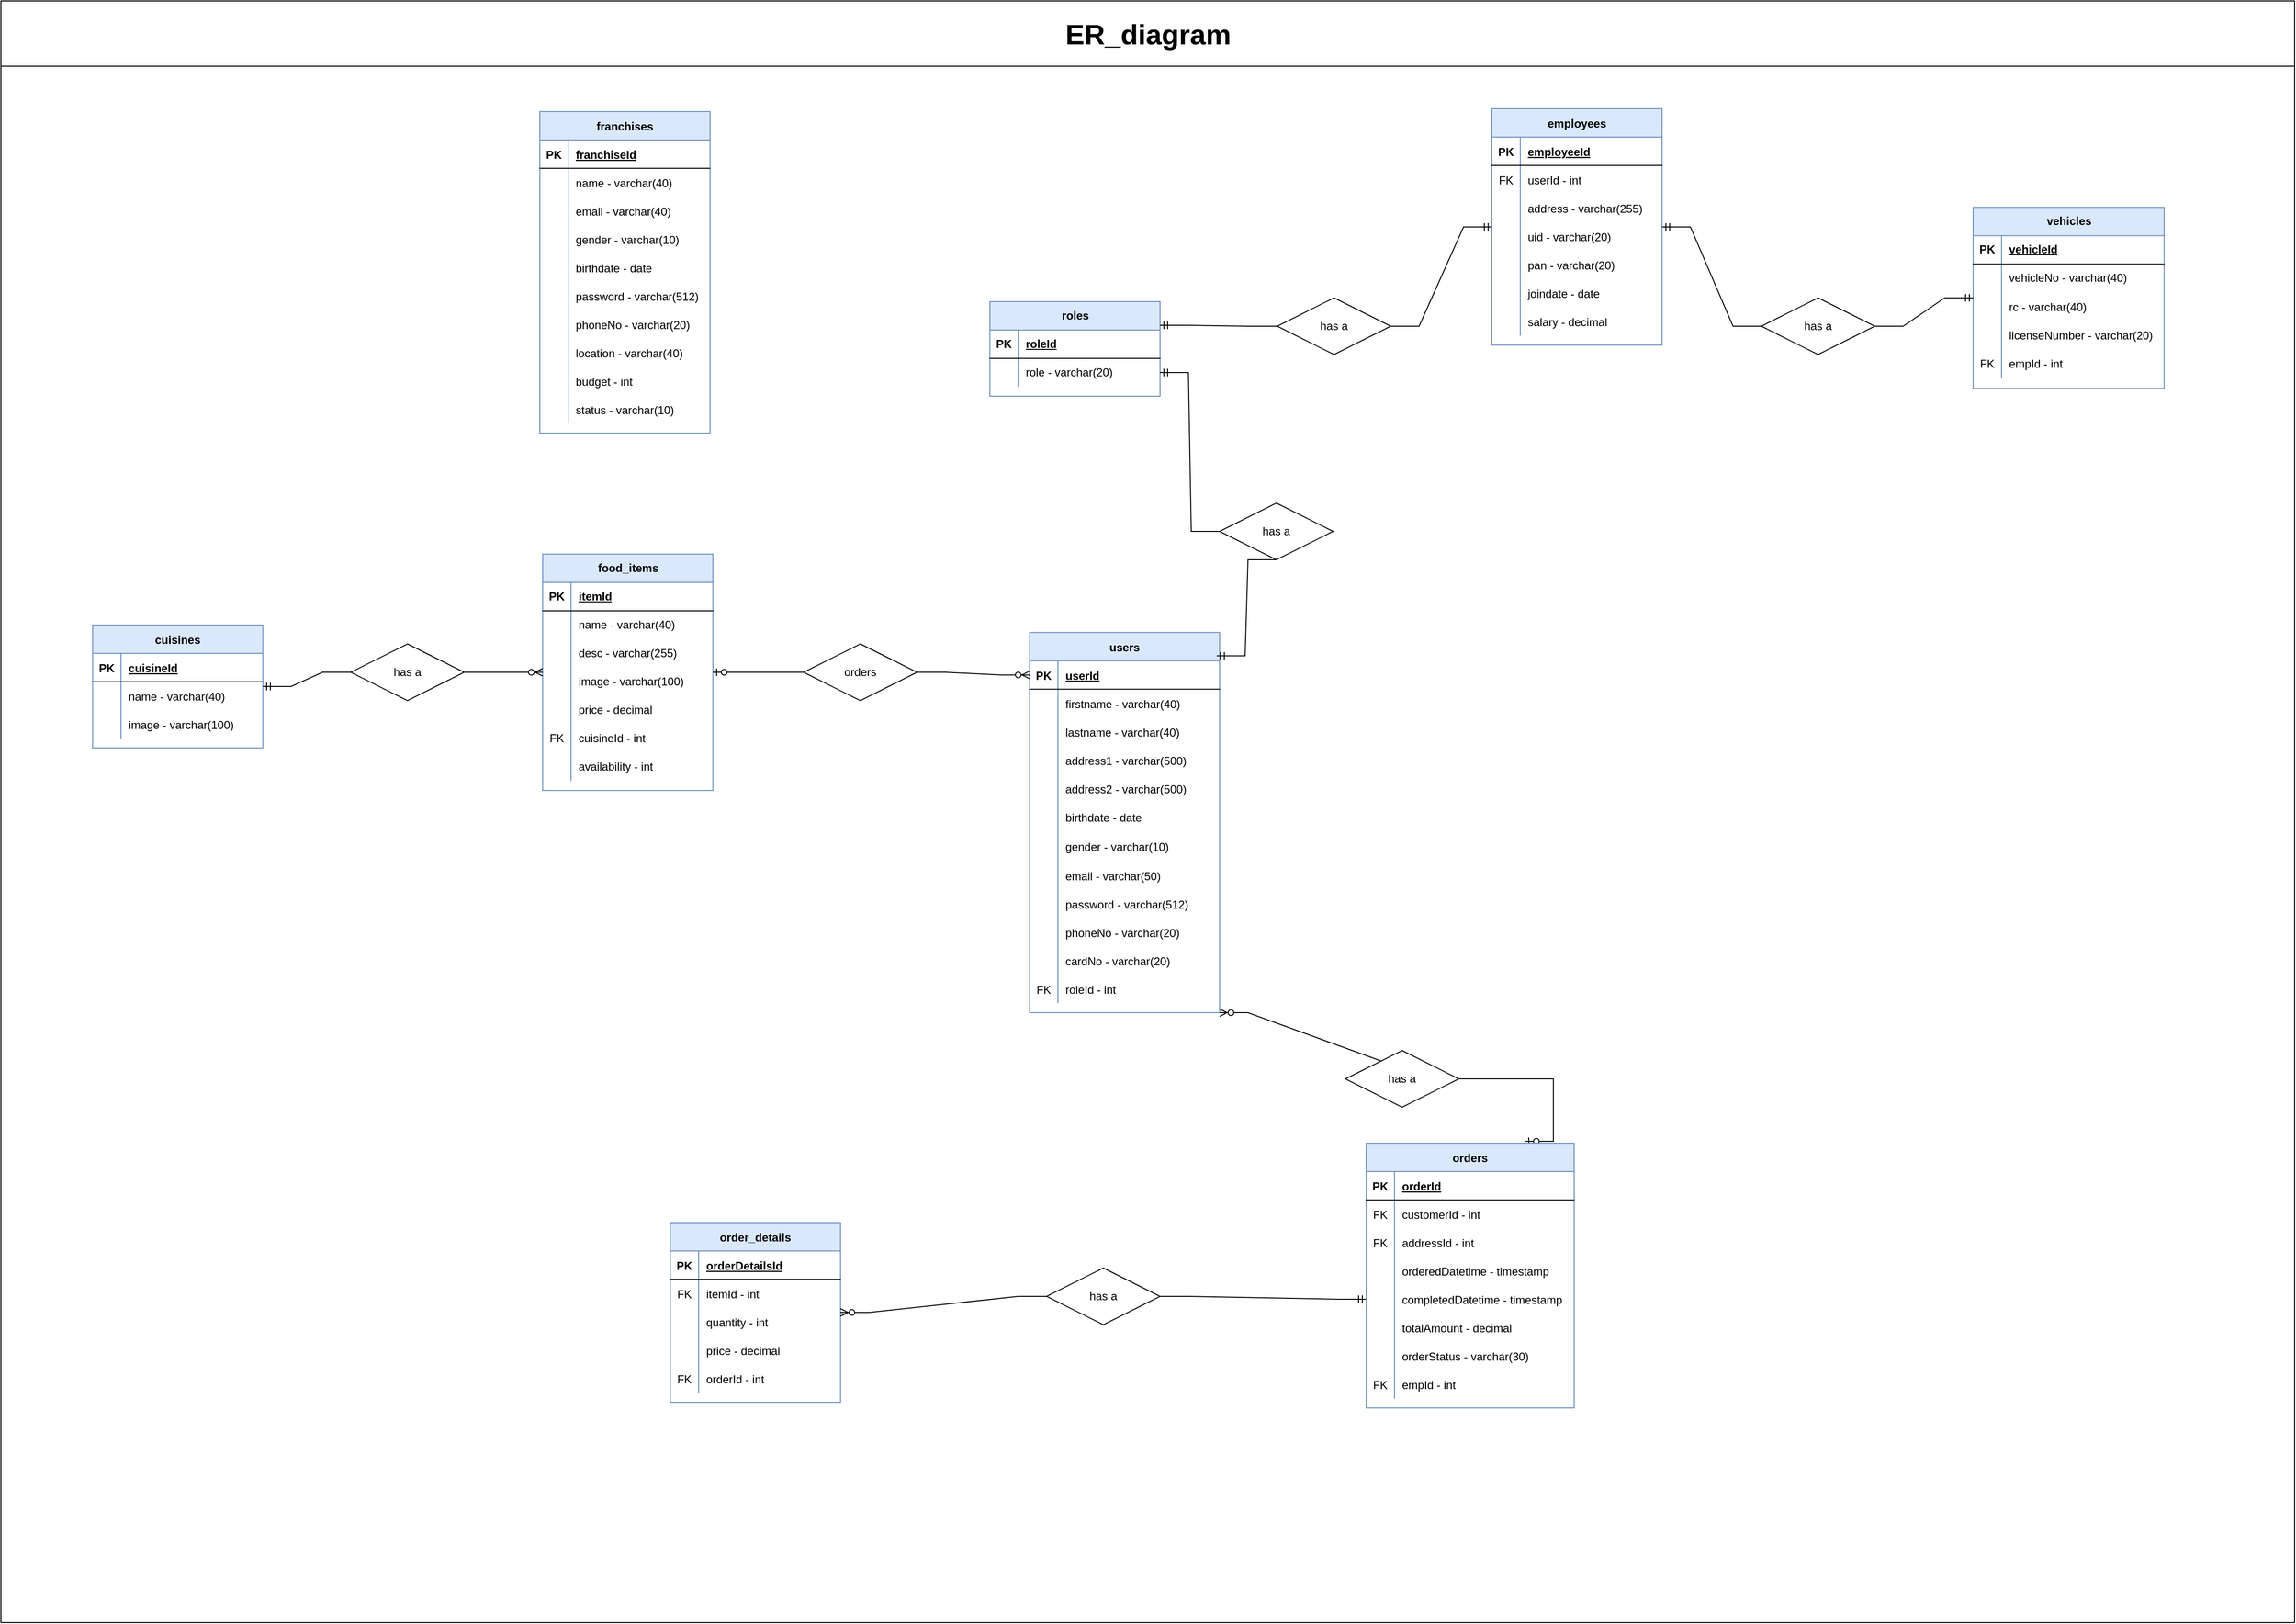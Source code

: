 <mxfile version="17.2.4" type="device"><diagram id="R2lEEEUBdFMjLlhIrx00" name="Page-1"><mxGraphModel dx="2797" dy="2855" grid="0" gridSize="10" guides="1" tooltips="1" connect="1" arrows="1" fold="1" page="0" pageScale="1" pageWidth="850" pageHeight="1100" math="0" shadow="0" extFonts="Permanent Marker^https://fonts.googleapis.com/css?family=Permanent+Marker"><root><mxCell id="0"/><mxCell id="1" parent="0"/><mxCell id="8SobAzWLGaMsiC0CCg5e-14" value="franchises" style="shape=table;startSize=30;container=1;collapsible=1;childLayout=tableLayout;fixedRows=1;rowLines=0;fontStyle=1;align=center;resizeLast=1;fontFamily=Helvetica;fontSize=12;strokeColor=#6c8ebf;fillColor=#dae8fc;" parent="1" vertex="1"><mxGeometry x="-349" y="-1582" width="180" height="340" as="geometry"/></mxCell><mxCell id="8SobAzWLGaMsiC0CCg5e-15" value="" style="shape=partialRectangle;collapsible=0;dropTarget=0;pointerEvents=0;fillColor=none;top=0;left=0;bottom=1;right=0;points=[[0,0.5],[1,0.5]];portConstraint=eastwest;fontFamily=Helvetica;fontSize=12;fontColor=default;strokeColor=default;" parent="8SobAzWLGaMsiC0CCg5e-14" vertex="1"><mxGeometry y="30" width="180" height="30" as="geometry"/></mxCell><mxCell id="8SobAzWLGaMsiC0CCg5e-16" value="PK" style="shape=partialRectangle;connectable=0;fillColor=none;top=0;left=0;bottom=0;right=0;fontStyle=1;overflow=hidden;fontFamily=Helvetica;fontSize=12;fontColor=default;strokeColor=default;" parent="8SobAzWLGaMsiC0CCg5e-15" vertex="1"><mxGeometry width="30" height="30" as="geometry"><mxRectangle width="30" height="30" as="alternateBounds"/></mxGeometry></mxCell><mxCell id="8SobAzWLGaMsiC0CCg5e-17" value="franchiseId" style="shape=partialRectangle;connectable=0;fillColor=none;top=0;left=0;bottom=0;right=0;align=left;spacingLeft=6;fontStyle=5;overflow=hidden;fontFamily=Helvetica;fontSize=12;fontColor=default;strokeColor=default;" parent="8SobAzWLGaMsiC0CCg5e-15" vertex="1"><mxGeometry x="30" width="150" height="30" as="geometry"><mxRectangle width="150" height="30" as="alternateBounds"/></mxGeometry></mxCell><mxCell id="8SobAzWLGaMsiC0CCg5e-18" value="" style="shape=partialRectangle;collapsible=0;dropTarget=0;pointerEvents=0;fillColor=none;top=0;left=0;bottom=0;right=0;points=[[0,0.5],[1,0.5]];portConstraint=eastwest;fontFamily=Helvetica;fontSize=12;fontColor=default;strokeColor=default;" parent="8SobAzWLGaMsiC0CCg5e-14" vertex="1"><mxGeometry y="60" width="180" height="30" as="geometry"/></mxCell><mxCell id="8SobAzWLGaMsiC0CCg5e-19" value="" style="shape=partialRectangle;connectable=0;fillColor=none;top=0;left=0;bottom=0;right=0;editable=1;overflow=hidden;fontFamily=Helvetica;fontSize=12;fontColor=default;strokeColor=default;" parent="8SobAzWLGaMsiC0CCg5e-18" vertex="1"><mxGeometry width="30" height="30" as="geometry"><mxRectangle width="30" height="30" as="alternateBounds"/></mxGeometry></mxCell><mxCell id="8SobAzWLGaMsiC0CCg5e-20" value="name - varchar(40)" style="shape=partialRectangle;connectable=0;fillColor=none;top=0;left=0;bottom=0;right=0;align=left;spacingLeft=6;overflow=hidden;fontFamily=Helvetica;fontSize=12;fontColor=default;strokeColor=default;" parent="8SobAzWLGaMsiC0CCg5e-18" vertex="1"><mxGeometry x="30" width="150" height="30" as="geometry"><mxRectangle width="150" height="30" as="alternateBounds"/></mxGeometry></mxCell><mxCell id="8SobAzWLGaMsiC0CCg5e-21" style="shape=partialRectangle;collapsible=0;dropTarget=0;pointerEvents=0;fillColor=none;top=0;left=0;bottom=0;right=0;points=[[0,0.5],[1,0.5]];portConstraint=eastwest;fontFamily=Helvetica;fontSize=12;fontColor=default;strokeColor=default;" parent="8SobAzWLGaMsiC0CCg5e-14" vertex="1"><mxGeometry y="90" width="180" height="30" as="geometry"/></mxCell><mxCell id="8SobAzWLGaMsiC0CCg5e-22" style="shape=partialRectangle;connectable=0;fillColor=none;top=0;left=0;bottom=0;right=0;editable=1;overflow=hidden;fontFamily=Helvetica;fontSize=12;fontColor=default;strokeColor=default;" parent="8SobAzWLGaMsiC0CCg5e-21" vertex="1"><mxGeometry width="30" height="30" as="geometry"><mxRectangle width="30" height="30" as="alternateBounds"/></mxGeometry></mxCell><mxCell id="8SobAzWLGaMsiC0CCg5e-23" value="email - varchar(40)" style="shape=partialRectangle;connectable=0;fillColor=none;top=0;left=0;bottom=0;right=0;align=left;spacingLeft=6;overflow=hidden;fontFamily=Helvetica;fontSize=12;fontColor=default;strokeColor=default;" parent="8SobAzWLGaMsiC0CCg5e-21" vertex="1"><mxGeometry x="30" width="150" height="30" as="geometry"><mxRectangle width="150" height="30" as="alternateBounds"/></mxGeometry></mxCell><mxCell id="8SobAzWLGaMsiC0CCg5e-24" style="shape=partialRectangle;collapsible=0;dropTarget=0;pointerEvents=0;fillColor=none;top=0;left=0;bottom=0;right=0;points=[[0,0.5],[1,0.5]];portConstraint=eastwest;fontFamily=Helvetica;fontSize=12;fontColor=default;strokeColor=default;" parent="8SobAzWLGaMsiC0CCg5e-14" vertex="1"><mxGeometry y="120" width="180" height="30" as="geometry"/></mxCell><mxCell id="8SobAzWLGaMsiC0CCg5e-25" style="shape=partialRectangle;connectable=0;fillColor=none;top=0;left=0;bottom=0;right=0;editable=1;overflow=hidden;fontFamily=Helvetica;fontSize=12;fontColor=default;strokeColor=default;" parent="8SobAzWLGaMsiC0CCg5e-24" vertex="1"><mxGeometry width="30" height="30" as="geometry"><mxRectangle width="30" height="30" as="alternateBounds"/></mxGeometry></mxCell><mxCell id="8SobAzWLGaMsiC0CCg5e-26" value="gender - varchar(10)" style="shape=partialRectangle;connectable=0;fillColor=none;top=0;left=0;bottom=0;right=0;align=left;spacingLeft=6;overflow=hidden;fontFamily=Helvetica;fontSize=12;fontColor=default;strokeColor=default;" parent="8SobAzWLGaMsiC0CCg5e-24" vertex="1"><mxGeometry x="30" width="150" height="30" as="geometry"><mxRectangle width="150" height="30" as="alternateBounds"/></mxGeometry></mxCell><mxCell id="8SobAzWLGaMsiC0CCg5e-27" style="shape=partialRectangle;collapsible=0;dropTarget=0;pointerEvents=0;fillColor=none;top=0;left=0;bottom=0;right=0;points=[[0,0.5],[1,0.5]];portConstraint=eastwest;fontFamily=Helvetica;fontSize=12;fontColor=default;strokeColor=default;" parent="8SobAzWLGaMsiC0CCg5e-14" vertex="1"><mxGeometry y="150" width="180" height="30" as="geometry"/></mxCell><mxCell id="8SobAzWLGaMsiC0CCg5e-28" style="shape=partialRectangle;connectable=0;fillColor=none;top=0;left=0;bottom=0;right=0;editable=1;overflow=hidden;fontFamily=Helvetica;fontSize=12;fontColor=default;strokeColor=default;" parent="8SobAzWLGaMsiC0CCg5e-27" vertex="1"><mxGeometry width="30" height="30" as="geometry"><mxRectangle width="30" height="30" as="alternateBounds"/></mxGeometry></mxCell><mxCell id="8SobAzWLGaMsiC0CCg5e-29" value="birthdate - date" style="shape=partialRectangle;connectable=0;fillColor=none;top=0;left=0;bottom=0;right=0;align=left;spacingLeft=6;overflow=hidden;fontFamily=Helvetica;fontSize=12;fontColor=default;strokeColor=default;" parent="8SobAzWLGaMsiC0CCg5e-27" vertex="1"><mxGeometry x="30" width="150" height="30" as="geometry"><mxRectangle width="150" height="30" as="alternateBounds"/></mxGeometry></mxCell><mxCell id="8SobAzWLGaMsiC0CCg5e-30" value="" style="shape=partialRectangle;collapsible=0;dropTarget=0;pointerEvents=0;fillColor=none;top=0;left=0;bottom=0;right=0;points=[[0,0.5],[1,0.5]];portConstraint=eastwest;fontFamily=Helvetica;fontSize=12;fontColor=default;strokeColor=default;" parent="8SobAzWLGaMsiC0CCg5e-14" vertex="1"><mxGeometry y="180" width="180" height="30" as="geometry"/></mxCell><mxCell id="8SobAzWLGaMsiC0CCg5e-31" value="" style="shape=partialRectangle;connectable=0;fillColor=none;top=0;left=0;bottom=0;right=0;editable=1;overflow=hidden;fontFamily=Helvetica;fontSize=12;fontColor=default;strokeColor=default;" parent="8SobAzWLGaMsiC0CCg5e-30" vertex="1"><mxGeometry width="30" height="30" as="geometry"><mxRectangle width="30" height="30" as="alternateBounds"/></mxGeometry></mxCell><mxCell id="8SobAzWLGaMsiC0CCg5e-32" value="password - varchar(512)" style="shape=partialRectangle;connectable=0;fillColor=none;top=0;left=0;bottom=0;right=0;align=left;spacingLeft=6;overflow=hidden;fontFamily=Helvetica;fontSize=12;fontColor=default;strokeColor=default;" parent="8SobAzWLGaMsiC0CCg5e-30" vertex="1"><mxGeometry x="30" width="150" height="30" as="geometry"><mxRectangle width="150" height="30" as="alternateBounds"/></mxGeometry></mxCell><mxCell id="8SobAzWLGaMsiC0CCg5e-33" style="shape=partialRectangle;collapsible=0;dropTarget=0;pointerEvents=0;fillColor=none;top=0;left=0;bottom=0;right=0;points=[[0,0.5],[1,0.5]];portConstraint=eastwest;fontFamily=Helvetica;fontSize=12;fontColor=default;strokeColor=default;" parent="8SobAzWLGaMsiC0CCg5e-14" vertex="1"><mxGeometry y="210" width="180" height="30" as="geometry"/></mxCell><mxCell id="8SobAzWLGaMsiC0CCg5e-34" style="shape=partialRectangle;connectable=0;fillColor=none;top=0;left=0;bottom=0;right=0;editable=1;overflow=hidden;fontFamily=Helvetica;fontSize=12;fontColor=default;strokeColor=default;" parent="8SobAzWLGaMsiC0CCg5e-33" vertex="1"><mxGeometry width="30" height="30" as="geometry"><mxRectangle width="30" height="30" as="alternateBounds"/></mxGeometry></mxCell><mxCell id="8SobAzWLGaMsiC0CCg5e-35" value="phoneNo - varchar(20)" style="shape=partialRectangle;connectable=0;fillColor=none;top=0;left=0;bottom=0;right=0;align=left;spacingLeft=6;overflow=hidden;fontFamily=Helvetica;fontSize=12;fontColor=default;strokeColor=default;" parent="8SobAzWLGaMsiC0CCg5e-33" vertex="1"><mxGeometry x="30" width="150" height="30" as="geometry"><mxRectangle width="150" height="30" as="alternateBounds"/></mxGeometry></mxCell><mxCell id="8SobAzWLGaMsiC0CCg5e-36" style="shape=partialRectangle;collapsible=0;dropTarget=0;pointerEvents=0;fillColor=none;top=0;left=0;bottom=0;right=0;points=[[0,0.5],[1,0.5]];portConstraint=eastwest;fontFamily=Helvetica;fontSize=12;fontColor=default;strokeColor=default;" parent="8SobAzWLGaMsiC0CCg5e-14" vertex="1"><mxGeometry y="240" width="180" height="30" as="geometry"/></mxCell><mxCell id="8SobAzWLGaMsiC0CCg5e-37" style="shape=partialRectangle;connectable=0;fillColor=none;top=0;left=0;bottom=0;right=0;editable=1;overflow=hidden;fontFamily=Helvetica;fontSize=12;fontColor=default;strokeColor=default;" parent="8SobAzWLGaMsiC0CCg5e-36" vertex="1"><mxGeometry width="30" height="30" as="geometry"><mxRectangle width="30" height="30" as="alternateBounds"/></mxGeometry></mxCell><mxCell id="8SobAzWLGaMsiC0CCg5e-38" value="location - varchar(40)" style="shape=partialRectangle;connectable=0;fillColor=none;top=0;left=0;bottom=0;right=0;align=left;spacingLeft=6;overflow=hidden;fontFamily=Helvetica;fontSize=12;fontColor=default;strokeColor=default;" parent="8SobAzWLGaMsiC0CCg5e-36" vertex="1"><mxGeometry x="30" width="150" height="30" as="geometry"><mxRectangle width="150" height="30" as="alternateBounds"/></mxGeometry></mxCell><mxCell id="8SobAzWLGaMsiC0CCg5e-39" style="shape=partialRectangle;collapsible=0;dropTarget=0;pointerEvents=0;fillColor=none;top=0;left=0;bottom=0;right=0;points=[[0,0.5],[1,0.5]];portConstraint=eastwest;fontFamily=Helvetica;fontSize=12;fontColor=default;strokeColor=default;" parent="8SobAzWLGaMsiC0CCg5e-14" vertex="1"><mxGeometry y="270" width="180" height="30" as="geometry"/></mxCell><mxCell id="8SobAzWLGaMsiC0CCg5e-40" style="shape=partialRectangle;connectable=0;fillColor=none;top=0;left=0;bottom=0;right=0;editable=1;overflow=hidden;fontFamily=Helvetica;fontSize=12;fontColor=default;strokeColor=default;" parent="8SobAzWLGaMsiC0CCg5e-39" vertex="1"><mxGeometry width="30" height="30" as="geometry"><mxRectangle width="30" height="30" as="alternateBounds"/></mxGeometry></mxCell><mxCell id="8SobAzWLGaMsiC0CCg5e-41" value="budget - int" style="shape=partialRectangle;connectable=0;fillColor=none;top=0;left=0;bottom=0;right=0;align=left;spacingLeft=6;overflow=hidden;fontFamily=Helvetica;fontSize=12;fontColor=default;strokeColor=default;" parent="8SobAzWLGaMsiC0CCg5e-39" vertex="1"><mxGeometry x="30" width="150" height="30" as="geometry"><mxRectangle width="150" height="30" as="alternateBounds"/></mxGeometry></mxCell><mxCell id="8SobAzWLGaMsiC0CCg5e-42" style="shape=partialRectangle;collapsible=0;dropTarget=0;pointerEvents=0;fillColor=none;top=0;left=0;bottom=0;right=0;points=[[0,0.5],[1,0.5]];portConstraint=eastwest;fontFamily=Helvetica;fontSize=12;fontColor=default;strokeColor=default;" parent="8SobAzWLGaMsiC0CCg5e-14" vertex="1"><mxGeometry y="300" width="180" height="30" as="geometry"/></mxCell><mxCell id="8SobAzWLGaMsiC0CCg5e-43" style="shape=partialRectangle;connectable=0;fillColor=none;top=0;left=0;bottom=0;right=0;editable=1;overflow=hidden;fontFamily=Helvetica;fontSize=12;fontColor=default;strokeColor=default;" parent="8SobAzWLGaMsiC0CCg5e-42" vertex="1"><mxGeometry width="30" height="30" as="geometry"><mxRectangle width="30" height="30" as="alternateBounds"/></mxGeometry></mxCell><mxCell id="8SobAzWLGaMsiC0CCg5e-44" value="status - varchar(10)" style="shape=partialRectangle;connectable=0;fillColor=none;top=0;left=0;bottom=0;right=0;align=left;spacingLeft=6;overflow=hidden;fontFamily=Helvetica;fontSize=12;fontColor=default;strokeColor=default;" parent="8SobAzWLGaMsiC0CCg5e-42" vertex="1"><mxGeometry x="30" width="150" height="30" as="geometry"><mxRectangle width="150" height="30" as="alternateBounds"/></mxGeometry></mxCell><mxCell id="8SobAzWLGaMsiC0CCg5e-45" value="users" style="shape=table;startSize=30;container=1;collapsible=1;childLayout=tableLayout;fixedRows=1;rowLines=0;fontStyle=1;align=center;resizeLast=1;fillColor=#dae8fc;strokeColor=#6c8ebf;" parent="1" vertex="1"><mxGeometry x="169" y="-1031.17" width="201" height="402.17" as="geometry"/></mxCell><mxCell id="8SobAzWLGaMsiC0CCg5e-46" value="" style="shape=partialRectangle;collapsible=0;dropTarget=0;pointerEvents=0;fillColor=none;top=0;left=0;bottom=1;right=0;points=[[0,0.5],[1,0.5]];portConstraint=eastwest;" parent="8SobAzWLGaMsiC0CCg5e-45" vertex="1"><mxGeometry y="30" width="201" height="30" as="geometry"/></mxCell><mxCell id="8SobAzWLGaMsiC0CCg5e-47" value="PK" style="shape=partialRectangle;connectable=0;fillColor=none;top=0;left=0;bottom=0;right=0;fontStyle=1;overflow=hidden;" parent="8SobAzWLGaMsiC0CCg5e-46" vertex="1"><mxGeometry width="30" height="30" as="geometry"><mxRectangle width="30" height="30" as="alternateBounds"/></mxGeometry></mxCell><mxCell id="8SobAzWLGaMsiC0CCg5e-48" value="userId" style="shape=partialRectangle;connectable=0;fillColor=none;top=0;left=0;bottom=0;right=0;align=left;spacingLeft=6;fontStyle=5;overflow=hidden;" parent="8SobAzWLGaMsiC0CCg5e-46" vertex="1"><mxGeometry x="30" width="171" height="30" as="geometry"><mxRectangle width="171" height="30" as="alternateBounds"/></mxGeometry></mxCell><mxCell id="8SobAzWLGaMsiC0CCg5e-49" value="" style="shape=partialRectangle;collapsible=0;dropTarget=0;pointerEvents=0;fillColor=none;top=0;left=0;bottom=0;right=0;points=[[0,0.5],[1,0.5]];portConstraint=eastwest;" parent="8SobAzWLGaMsiC0CCg5e-45" vertex="1"><mxGeometry y="60" width="201" height="30" as="geometry"/></mxCell><mxCell id="8SobAzWLGaMsiC0CCg5e-50" value="" style="shape=partialRectangle;connectable=0;fillColor=none;top=0;left=0;bottom=0;right=0;editable=1;overflow=hidden;" parent="8SobAzWLGaMsiC0CCg5e-49" vertex="1"><mxGeometry width="30" height="30" as="geometry"><mxRectangle width="30" height="30" as="alternateBounds"/></mxGeometry></mxCell><mxCell id="8SobAzWLGaMsiC0CCg5e-51" value="firstname - varchar(40)" style="shape=partialRectangle;connectable=0;fillColor=none;top=0;left=0;bottom=0;right=0;align=left;spacingLeft=6;overflow=hidden;" parent="8SobAzWLGaMsiC0CCg5e-49" vertex="1"><mxGeometry x="30" width="171" height="30" as="geometry"><mxRectangle width="171" height="30" as="alternateBounds"/></mxGeometry></mxCell><mxCell id="8SobAzWLGaMsiC0CCg5e-52" value="" style="shape=partialRectangle;collapsible=0;dropTarget=0;pointerEvents=0;fillColor=none;top=0;left=0;bottom=0;right=0;points=[[0,0.5],[1,0.5]];portConstraint=eastwest;" parent="8SobAzWLGaMsiC0CCg5e-45" vertex="1"><mxGeometry y="90" width="201" height="30" as="geometry"/></mxCell><mxCell id="8SobAzWLGaMsiC0CCg5e-53" value="" style="shape=partialRectangle;connectable=0;fillColor=none;top=0;left=0;bottom=0;right=0;editable=1;overflow=hidden;" parent="8SobAzWLGaMsiC0CCg5e-52" vertex="1"><mxGeometry width="30" height="30" as="geometry"><mxRectangle width="30" height="30" as="alternateBounds"/></mxGeometry></mxCell><mxCell id="8SobAzWLGaMsiC0CCg5e-54" value="lastname - varchar(40)" style="shape=partialRectangle;connectable=0;fillColor=none;top=0;left=0;bottom=0;right=0;align=left;spacingLeft=6;overflow=hidden;" parent="8SobAzWLGaMsiC0CCg5e-52" vertex="1"><mxGeometry x="30" width="171" height="30" as="geometry"><mxRectangle width="171" height="30" as="alternateBounds"/></mxGeometry></mxCell><mxCell id="8SobAzWLGaMsiC0CCg5e-368" style="shape=partialRectangle;collapsible=0;dropTarget=0;pointerEvents=0;fillColor=none;top=0;left=0;bottom=0;right=0;points=[[0,0.5],[1,0.5]];portConstraint=eastwest;" parent="8SobAzWLGaMsiC0CCg5e-45" vertex="1"><mxGeometry y="120" width="201" height="30" as="geometry"/></mxCell><mxCell id="8SobAzWLGaMsiC0CCg5e-369" style="shape=partialRectangle;connectable=0;fillColor=none;top=0;left=0;bottom=0;right=0;editable=1;overflow=hidden;" parent="8SobAzWLGaMsiC0CCg5e-368" vertex="1"><mxGeometry width="30" height="30" as="geometry"><mxRectangle width="30" height="30" as="alternateBounds"/></mxGeometry></mxCell><mxCell id="8SobAzWLGaMsiC0CCg5e-370" value="address1 - varchar(500)" style="shape=partialRectangle;connectable=0;fillColor=none;top=0;left=0;bottom=0;right=0;align=left;spacingLeft=6;overflow=hidden;" parent="8SobAzWLGaMsiC0CCg5e-368" vertex="1"><mxGeometry x="30" width="171" height="30" as="geometry"><mxRectangle width="171" height="30" as="alternateBounds"/></mxGeometry></mxCell><mxCell id="xX7fvvnmAGr3Q3XqEMJL-1" style="shape=partialRectangle;collapsible=0;dropTarget=0;pointerEvents=0;fillColor=none;top=0;left=0;bottom=0;right=0;points=[[0,0.5],[1,0.5]];portConstraint=eastwest;" vertex="1" parent="8SobAzWLGaMsiC0CCg5e-45"><mxGeometry y="150" width="201" height="30" as="geometry"/></mxCell><mxCell id="xX7fvvnmAGr3Q3XqEMJL-2" style="shape=partialRectangle;connectable=0;fillColor=none;top=0;left=0;bottom=0;right=0;editable=1;overflow=hidden;" vertex="1" parent="xX7fvvnmAGr3Q3XqEMJL-1"><mxGeometry width="30" height="30" as="geometry"><mxRectangle width="30" height="30" as="alternateBounds"/></mxGeometry></mxCell><mxCell id="xX7fvvnmAGr3Q3XqEMJL-3" value="address2 - varchar(500)" style="shape=partialRectangle;connectable=0;fillColor=none;top=0;left=0;bottom=0;right=0;align=left;spacingLeft=6;overflow=hidden;" vertex="1" parent="xX7fvvnmAGr3Q3XqEMJL-1"><mxGeometry x="30" width="171" height="30" as="geometry"><mxRectangle width="171" height="30" as="alternateBounds"/></mxGeometry></mxCell><mxCell id="8SobAzWLGaMsiC0CCg5e-55" value="" style="shape=partialRectangle;collapsible=0;dropTarget=0;pointerEvents=0;fillColor=none;top=0;left=0;bottom=0;right=0;points=[[0,0.5],[1,0.5]];portConstraint=eastwest;" parent="8SobAzWLGaMsiC0CCg5e-45" vertex="1"><mxGeometry y="180" width="201" height="30" as="geometry"/></mxCell><mxCell id="8SobAzWLGaMsiC0CCg5e-56" value="" style="shape=partialRectangle;connectable=0;fillColor=none;top=0;left=0;bottom=0;right=0;editable=1;overflow=hidden;" parent="8SobAzWLGaMsiC0CCg5e-55" vertex="1"><mxGeometry width="30" height="30" as="geometry"><mxRectangle width="30" height="30" as="alternateBounds"/></mxGeometry></mxCell><mxCell id="8SobAzWLGaMsiC0CCg5e-57" value="birthdate - date" style="shape=partialRectangle;connectable=0;fillColor=none;top=0;left=0;bottom=0;right=0;align=left;spacingLeft=6;overflow=hidden;" parent="8SobAzWLGaMsiC0CCg5e-55" vertex="1"><mxGeometry x="30" width="171" height="30" as="geometry"><mxRectangle width="171" height="30" as="alternateBounds"/></mxGeometry></mxCell><mxCell id="8SobAzWLGaMsiC0CCg5e-70" style="shape=partialRectangle;collapsible=0;dropTarget=0;pointerEvents=0;fillColor=none;top=0;left=0;bottom=0;right=0;points=[[0,0.5],[1,0.5]];portConstraint=eastwest;" parent="8SobAzWLGaMsiC0CCg5e-45" vertex="1"><mxGeometry y="210" width="201" height="32" as="geometry"/></mxCell><mxCell id="8SobAzWLGaMsiC0CCg5e-71" style="shape=partialRectangle;connectable=0;fillColor=none;top=0;left=0;bottom=0;right=0;editable=1;overflow=hidden;" parent="8SobAzWLGaMsiC0CCg5e-70" vertex="1"><mxGeometry width="30" height="32" as="geometry"><mxRectangle width="30" height="32" as="alternateBounds"/></mxGeometry></mxCell><mxCell id="8SobAzWLGaMsiC0CCg5e-72" value="gender - varchar(10)" style="shape=partialRectangle;connectable=0;fillColor=none;top=0;left=0;bottom=0;right=0;align=left;spacingLeft=6;overflow=hidden;" parent="8SobAzWLGaMsiC0CCg5e-70" vertex="1"><mxGeometry x="30" width="171" height="32" as="geometry"><mxRectangle width="171" height="32" as="alternateBounds"/></mxGeometry></mxCell><mxCell id="8SobAzWLGaMsiC0CCg5e-67" style="shape=partialRectangle;collapsible=0;dropTarget=0;pointerEvents=0;fillColor=none;top=0;left=0;bottom=0;right=0;points=[[0,0.5],[1,0.5]];portConstraint=eastwest;" parent="8SobAzWLGaMsiC0CCg5e-45" vertex="1"><mxGeometry y="242" width="201" height="30" as="geometry"/></mxCell><mxCell id="8SobAzWLGaMsiC0CCg5e-68" style="shape=partialRectangle;connectable=0;fillColor=none;top=0;left=0;bottom=0;right=0;editable=1;overflow=hidden;" parent="8SobAzWLGaMsiC0CCg5e-67" vertex="1"><mxGeometry width="30" height="30" as="geometry"><mxRectangle width="30" height="30" as="alternateBounds"/></mxGeometry></mxCell><mxCell id="8SobAzWLGaMsiC0CCg5e-69" value="email - varchar(50)" style="shape=partialRectangle;connectable=0;fillColor=none;top=0;left=0;bottom=0;right=0;align=left;spacingLeft=6;overflow=hidden;" parent="8SobAzWLGaMsiC0CCg5e-67" vertex="1"><mxGeometry x="30" width="171" height="30" as="geometry"><mxRectangle width="171" height="30" as="alternateBounds"/></mxGeometry></mxCell><mxCell id="8SobAzWLGaMsiC0CCg5e-64" style="shape=partialRectangle;collapsible=0;dropTarget=0;pointerEvents=0;fillColor=none;top=0;left=0;bottom=0;right=0;points=[[0,0.5],[1,0.5]];portConstraint=eastwest;" parent="8SobAzWLGaMsiC0CCg5e-45" vertex="1"><mxGeometry y="272" width="201" height="30" as="geometry"/></mxCell><mxCell id="8SobAzWLGaMsiC0CCg5e-65" style="shape=partialRectangle;connectable=0;fillColor=none;top=0;left=0;bottom=0;right=0;editable=1;overflow=hidden;" parent="8SobAzWLGaMsiC0CCg5e-64" vertex="1"><mxGeometry width="30" height="30" as="geometry"><mxRectangle width="30" height="30" as="alternateBounds"/></mxGeometry></mxCell><mxCell id="8SobAzWLGaMsiC0CCg5e-66" value="password - varchar(512)" style="shape=partialRectangle;connectable=0;fillColor=none;top=0;left=0;bottom=0;right=0;align=left;spacingLeft=6;overflow=hidden;" parent="8SobAzWLGaMsiC0CCg5e-64" vertex="1"><mxGeometry x="30" width="171" height="30" as="geometry"><mxRectangle width="171" height="30" as="alternateBounds"/></mxGeometry></mxCell><mxCell id="8SobAzWLGaMsiC0CCg5e-61" style="shape=partialRectangle;collapsible=0;dropTarget=0;pointerEvents=0;fillColor=none;top=0;left=0;bottom=0;right=0;points=[[0,0.5],[1,0.5]];portConstraint=eastwest;" parent="8SobAzWLGaMsiC0CCg5e-45" vertex="1"><mxGeometry y="302" width="201" height="30" as="geometry"/></mxCell><mxCell id="8SobAzWLGaMsiC0CCg5e-62" style="shape=partialRectangle;connectable=0;fillColor=none;top=0;left=0;bottom=0;right=0;editable=1;overflow=hidden;" parent="8SobAzWLGaMsiC0CCg5e-61" vertex="1"><mxGeometry width="30" height="30" as="geometry"><mxRectangle width="30" height="30" as="alternateBounds"/></mxGeometry></mxCell><mxCell id="8SobAzWLGaMsiC0CCg5e-63" value="phoneNo - varchar(20)" style="shape=partialRectangle;connectable=0;fillColor=none;top=0;left=0;bottom=0;right=0;align=left;spacingLeft=6;overflow=hidden;" parent="8SobAzWLGaMsiC0CCg5e-61" vertex="1"><mxGeometry x="30" width="171" height="30" as="geometry"><mxRectangle width="171" height="30" as="alternateBounds"/></mxGeometry></mxCell><mxCell id="8SobAzWLGaMsiC0CCg5e-58" style="shape=partialRectangle;collapsible=0;dropTarget=0;pointerEvents=0;fillColor=none;top=0;left=0;bottom=0;right=0;points=[[0,0.5],[1,0.5]];portConstraint=eastwest;" parent="8SobAzWLGaMsiC0CCg5e-45" vertex="1"><mxGeometry y="332" width="201" height="30" as="geometry"/></mxCell><mxCell id="8SobAzWLGaMsiC0CCg5e-59" style="shape=partialRectangle;connectable=0;fillColor=none;top=0;left=0;bottom=0;right=0;editable=1;overflow=hidden;" parent="8SobAzWLGaMsiC0CCg5e-58" vertex="1"><mxGeometry width="30" height="30" as="geometry"><mxRectangle width="30" height="30" as="alternateBounds"/></mxGeometry></mxCell><mxCell id="8SobAzWLGaMsiC0CCg5e-60" value="cardNo - varchar(20)" style="shape=partialRectangle;connectable=0;fillColor=none;top=0;left=0;bottom=0;right=0;align=left;spacingLeft=6;overflow=hidden;" parent="8SobAzWLGaMsiC0CCg5e-58" vertex="1"><mxGeometry x="30" width="171" height="30" as="geometry"><mxRectangle width="171" height="30" as="alternateBounds"/></mxGeometry></mxCell><mxCell id="8SobAzWLGaMsiC0CCg5e-287" style="shape=partialRectangle;collapsible=0;dropTarget=0;pointerEvents=0;fillColor=none;top=0;left=0;bottom=0;right=0;points=[[0,0.5],[1,0.5]];portConstraint=eastwest;" parent="8SobAzWLGaMsiC0CCg5e-45" vertex="1"><mxGeometry y="362" width="201" height="30" as="geometry"/></mxCell><mxCell id="8SobAzWLGaMsiC0CCg5e-288" value="FK" style="shape=partialRectangle;connectable=0;fillColor=none;top=0;left=0;bottom=0;right=0;editable=1;overflow=hidden;" parent="8SobAzWLGaMsiC0CCg5e-287" vertex="1"><mxGeometry width="30" height="30" as="geometry"><mxRectangle width="30" height="30" as="alternateBounds"/></mxGeometry></mxCell><mxCell id="8SobAzWLGaMsiC0CCg5e-289" value="roleId - int" style="shape=partialRectangle;connectable=0;fillColor=none;top=0;left=0;bottom=0;right=0;align=left;spacingLeft=6;overflow=hidden;" parent="8SobAzWLGaMsiC0CCg5e-287" vertex="1"><mxGeometry x="30" width="171" height="30" as="geometry"><mxRectangle width="171" height="30" as="alternateBounds"/></mxGeometry></mxCell><mxCell id="8SobAzWLGaMsiC0CCg5e-113" value="cuisines" style="shape=table;startSize=30;container=1;collapsible=1;childLayout=tableLayout;fixedRows=1;rowLines=0;fontStyle=1;align=center;resizeLast=1;fillColor=#dae8fc;strokeColor=#6c8ebf;" parent="1" vertex="1"><mxGeometry x="-822" y="-1039" width="180" height="130" as="geometry"/></mxCell><mxCell id="8SobAzWLGaMsiC0CCg5e-114" value="" style="shape=partialRectangle;collapsible=0;dropTarget=0;pointerEvents=0;fillColor=none;top=0;left=0;bottom=1;right=0;points=[[0,0.5],[1,0.5]];portConstraint=eastwest;" parent="8SobAzWLGaMsiC0CCg5e-113" vertex="1"><mxGeometry y="30" width="180" height="30" as="geometry"/></mxCell><mxCell id="8SobAzWLGaMsiC0CCg5e-115" value="PK" style="shape=partialRectangle;connectable=0;fillColor=none;top=0;left=0;bottom=0;right=0;fontStyle=1;overflow=hidden;" parent="8SobAzWLGaMsiC0CCg5e-114" vertex="1"><mxGeometry width="30" height="30" as="geometry"><mxRectangle width="30" height="30" as="alternateBounds"/></mxGeometry></mxCell><mxCell id="8SobAzWLGaMsiC0CCg5e-116" value="cuisineId" style="shape=partialRectangle;connectable=0;fillColor=none;top=0;left=0;bottom=0;right=0;align=left;spacingLeft=6;fontStyle=5;overflow=hidden;" parent="8SobAzWLGaMsiC0CCg5e-114" vertex="1"><mxGeometry x="30" width="150" height="30" as="geometry"><mxRectangle width="150" height="30" as="alternateBounds"/></mxGeometry></mxCell><mxCell id="8SobAzWLGaMsiC0CCg5e-117" value="" style="shape=partialRectangle;collapsible=0;dropTarget=0;pointerEvents=0;fillColor=none;top=0;left=0;bottom=0;right=0;points=[[0,0.5],[1,0.5]];portConstraint=eastwest;" parent="8SobAzWLGaMsiC0CCg5e-113" vertex="1"><mxGeometry y="60" width="180" height="30" as="geometry"/></mxCell><mxCell id="8SobAzWLGaMsiC0CCg5e-118" value="" style="shape=partialRectangle;connectable=0;fillColor=none;top=0;left=0;bottom=0;right=0;editable=1;overflow=hidden;" parent="8SobAzWLGaMsiC0CCg5e-117" vertex="1"><mxGeometry width="30" height="30" as="geometry"><mxRectangle width="30" height="30" as="alternateBounds"/></mxGeometry></mxCell><mxCell id="8SobAzWLGaMsiC0CCg5e-119" value="name - varchar(40)" style="shape=partialRectangle;connectable=0;fillColor=none;top=0;left=0;bottom=0;right=0;align=left;spacingLeft=6;overflow=hidden;" parent="8SobAzWLGaMsiC0CCg5e-117" vertex="1"><mxGeometry x="30" width="150" height="30" as="geometry"><mxRectangle width="150" height="30" as="alternateBounds"/></mxGeometry></mxCell><mxCell id="98GSi-i5FDll53mXLIkH-1" style="shape=partialRectangle;collapsible=0;dropTarget=0;pointerEvents=0;fillColor=none;top=0;left=0;bottom=0;right=0;points=[[0,0.5],[1,0.5]];portConstraint=eastwest;" parent="8SobAzWLGaMsiC0CCg5e-113" vertex="1"><mxGeometry y="90" width="180" height="30" as="geometry"/></mxCell><mxCell id="98GSi-i5FDll53mXLIkH-2" style="shape=partialRectangle;connectable=0;fillColor=none;top=0;left=0;bottom=0;right=0;editable=1;overflow=hidden;" parent="98GSi-i5FDll53mXLIkH-1" vertex="1"><mxGeometry width="30" height="30" as="geometry"><mxRectangle width="30" height="30" as="alternateBounds"/></mxGeometry></mxCell><mxCell id="98GSi-i5FDll53mXLIkH-3" value="image - varchar(100)" style="shape=partialRectangle;connectable=0;fillColor=none;top=0;left=0;bottom=0;right=0;align=left;spacingLeft=6;overflow=hidden;" parent="98GSi-i5FDll53mXLIkH-1" vertex="1"><mxGeometry x="30" width="150" height="30" as="geometry"><mxRectangle width="150" height="30" as="alternateBounds"/></mxGeometry></mxCell><mxCell id="8SobAzWLGaMsiC0CCg5e-126" value="food_items" style="shape=table;startSize=30;container=1;collapsible=1;childLayout=tableLayout;fixedRows=1;rowLines=0;fontStyle=1;align=center;resizeLast=1;html=1;fillColor=#dae8fc;strokeColor=#6c8ebf;" parent="1" vertex="1"><mxGeometry x="-346" y="-1114" width="180" height="250" as="geometry"/></mxCell><mxCell id="8SobAzWLGaMsiC0CCg5e-127" value="" style="shape=partialRectangle;collapsible=0;dropTarget=0;pointerEvents=0;fillColor=none;top=0;left=0;bottom=1;right=0;points=[[0,0.5],[1,0.5]];portConstraint=eastwest;html=1;" parent="8SobAzWLGaMsiC0CCg5e-126" vertex="1"><mxGeometry y="30" width="180" height="30" as="geometry"/></mxCell><mxCell id="8SobAzWLGaMsiC0CCg5e-128" value="PK" style="shape=partialRectangle;connectable=0;fillColor=none;top=0;left=0;bottom=0;right=0;fontStyle=1;overflow=hidden;html=1;" parent="8SobAzWLGaMsiC0CCg5e-127" vertex="1"><mxGeometry width="30" height="30" as="geometry"><mxRectangle width="30" height="30" as="alternateBounds"/></mxGeometry></mxCell><mxCell id="8SobAzWLGaMsiC0CCg5e-129" value="itemId" style="shape=partialRectangle;connectable=0;fillColor=none;top=0;left=0;bottom=0;right=0;align=left;spacingLeft=6;fontStyle=5;overflow=hidden;html=1;" parent="8SobAzWLGaMsiC0CCg5e-127" vertex="1"><mxGeometry x="30" width="150" height="30" as="geometry"><mxRectangle width="150" height="30" as="alternateBounds"/></mxGeometry></mxCell><mxCell id="8SobAzWLGaMsiC0CCg5e-130" value="" style="shape=partialRectangle;collapsible=0;dropTarget=0;pointerEvents=0;fillColor=none;top=0;left=0;bottom=0;right=0;points=[[0,0.5],[1,0.5]];portConstraint=eastwest;html=1;" parent="8SobAzWLGaMsiC0CCg5e-126" vertex="1"><mxGeometry y="60" width="180" height="30" as="geometry"/></mxCell><mxCell id="8SobAzWLGaMsiC0CCg5e-131" value="" style="shape=partialRectangle;connectable=0;fillColor=none;top=0;left=0;bottom=0;right=0;editable=1;overflow=hidden;html=1;" parent="8SobAzWLGaMsiC0CCg5e-130" vertex="1"><mxGeometry width="30" height="30" as="geometry"><mxRectangle width="30" height="30" as="alternateBounds"/></mxGeometry></mxCell><mxCell id="8SobAzWLGaMsiC0CCg5e-132" value="name&amp;nbsp;- varchar(40)" style="shape=partialRectangle;connectable=0;fillColor=none;top=0;left=0;bottom=0;right=0;align=left;spacingLeft=6;overflow=hidden;html=1;" parent="8SobAzWLGaMsiC0CCg5e-130" vertex="1"><mxGeometry x="30" width="150" height="30" as="geometry"><mxRectangle width="150" height="30" as="alternateBounds"/></mxGeometry></mxCell><mxCell id="8SobAzWLGaMsiC0CCg5e-133" value="" style="shape=partialRectangle;collapsible=0;dropTarget=0;pointerEvents=0;fillColor=none;top=0;left=0;bottom=0;right=0;points=[[0,0.5],[1,0.5]];portConstraint=eastwest;html=1;" parent="8SobAzWLGaMsiC0CCg5e-126" vertex="1"><mxGeometry y="90" width="180" height="30" as="geometry"/></mxCell><mxCell id="8SobAzWLGaMsiC0CCg5e-134" value="" style="shape=partialRectangle;connectable=0;fillColor=none;top=0;left=0;bottom=0;right=0;editable=1;overflow=hidden;html=1;" parent="8SobAzWLGaMsiC0CCg5e-133" vertex="1"><mxGeometry width="30" height="30" as="geometry"><mxRectangle width="30" height="30" as="alternateBounds"/></mxGeometry></mxCell><mxCell id="8SobAzWLGaMsiC0CCg5e-135" value="desc&amp;nbsp;- varchar(255)" style="shape=partialRectangle;connectable=0;fillColor=none;top=0;left=0;bottom=0;right=0;align=left;spacingLeft=6;overflow=hidden;html=1;" parent="8SobAzWLGaMsiC0CCg5e-133" vertex="1"><mxGeometry x="30" width="150" height="30" as="geometry"><mxRectangle width="150" height="30" as="alternateBounds"/></mxGeometry></mxCell><mxCell id="8SobAzWLGaMsiC0CCg5e-136" value="" style="shape=partialRectangle;collapsible=0;dropTarget=0;pointerEvents=0;fillColor=none;top=0;left=0;bottom=0;right=0;points=[[0,0.5],[1,0.5]];portConstraint=eastwest;html=1;" parent="8SobAzWLGaMsiC0CCg5e-126" vertex="1"><mxGeometry y="120" width="180" height="30" as="geometry"/></mxCell><mxCell id="8SobAzWLGaMsiC0CCg5e-137" value="" style="shape=partialRectangle;connectable=0;fillColor=none;top=0;left=0;bottom=0;right=0;editable=1;overflow=hidden;html=1;" parent="8SobAzWLGaMsiC0CCg5e-136" vertex="1"><mxGeometry width="30" height="30" as="geometry"><mxRectangle width="30" height="30" as="alternateBounds"/></mxGeometry></mxCell><mxCell id="8SobAzWLGaMsiC0CCg5e-138" value="image - varchar(100)" style="shape=partialRectangle;connectable=0;fillColor=none;top=0;left=0;bottom=0;right=0;align=left;spacingLeft=6;overflow=hidden;html=1;" parent="8SobAzWLGaMsiC0CCg5e-136" vertex="1"><mxGeometry x="30" width="150" height="30" as="geometry"><mxRectangle width="150" height="30" as="alternateBounds"/></mxGeometry></mxCell><mxCell id="8SobAzWLGaMsiC0CCg5e-142" style="shape=partialRectangle;collapsible=0;dropTarget=0;pointerEvents=0;fillColor=none;top=0;left=0;bottom=0;right=0;points=[[0,0.5],[1,0.5]];portConstraint=eastwest;html=1;" parent="8SobAzWLGaMsiC0CCg5e-126" vertex="1"><mxGeometry y="150" width="180" height="30" as="geometry"/></mxCell><mxCell id="8SobAzWLGaMsiC0CCg5e-143" style="shape=partialRectangle;connectable=0;fillColor=none;top=0;left=0;bottom=0;right=0;editable=1;overflow=hidden;html=1;" parent="8SobAzWLGaMsiC0CCg5e-142" vertex="1"><mxGeometry width="30" height="30" as="geometry"><mxRectangle width="30" height="30" as="alternateBounds"/></mxGeometry></mxCell><mxCell id="8SobAzWLGaMsiC0CCg5e-144" value="price - decimal" style="shape=partialRectangle;connectable=0;fillColor=none;top=0;left=0;bottom=0;right=0;align=left;spacingLeft=6;overflow=hidden;html=1;" parent="8SobAzWLGaMsiC0CCg5e-142" vertex="1"><mxGeometry x="30" width="150" height="30" as="geometry"><mxRectangle width="150" height="30" as="alternateBounds"/></mxGeometry></mxCell><mxCell id="8SobAzWLGaMsiC0CCg5e-139" style="shape=partialRectangle;collapsible=0;dropTarget=0;pointerEvents=0;fillColor=none;top=0;left=0;bottom=0;right=0;points=[[0,0.5],[1,0.5]];portConstraint=eastwest;html=1;" parent="8SobAzWLGaMsiC0CCg5e-126" vertex="1"><mxGeometry y="180" width="180" height="30" as="geometry"/></mxCell><mxCell id="8SobAzWLGaMsiC0CCg5e-140" value="FK" style="shape=partialRectangle;connectable=0;fillColor=none;top=0;left=0;bottom=0;right=0;editable=1;overflow=hidden;html=1;" parent="8SobAzWLGaMsiC0CCg5e-139" vertex="1"><mxGeometry width="30" height="30" as="geometry"><mxRectangle width="30" height="30" as="alternateBounds"/></mxGeometry></mxCell><mxCell id="8SobAzWLGaMsiC0CCg5e-141" value="cuisineId - int" style="shape=partialRectangle;connectable=0;fillColor=none;top=0;left=0;bottom=0;right=0;align=left;spacingLeft=6;overflow=hidden;html=1;" parent="8SobAzWLGaMsiC0CCg5e-139" vertex="1"><mxGeometry x="30" width="150" height="30" as="geometry"><mxRectangle width="150" height="30" as="alternateBounds"/></mxGeometry></mxCell><mxCell id="8SobAzWLGaMsiC0CCg5e-145" style="shape=partialRectangle;collapsible=0;dropTarget=0;pointerEvents=0;fillColor=none;top=0;left=0;bottom=0;right=0;points=[[0,0.5],[1,0.5]];portConstraint=eastwest;html=1;" parent="8SobAzWLGaMsiC0CCg5e-126" vertex="1"><mxGeometry y="210" width="180" height="30" as="geometry"/></mxCell><mxCell id="8SobAzWLGaMsiC0CCg5e-146" style="shape=partialRectangle;connectable=0;fillColor=none;top=0;left=0;bottom=0;right=0;editable=1;overflow=hidden;html=1;" parent="8SobAzWLGaMsiC0CCg5e-145" vertex="1"><mxGeometry width="30" height="30" as="geometry"><mxRectangle width="30" height="30" as="alternateBounds"/></mxGeometry></mxCell><mxCell id="8SobAzWLGaMsiC0CCg5e-147" value="availability - int" style="shape=partialRectangle;connectable=0;fillColor=none;top=0;left=0;bottom=0;right=0;align=left;spacingLeft=6;overflow=hidden;html=1;" parent="8SobAzWLGaMsiC0CCg5e-145" vertex="1"><mxGeometry x="30" width="150" height="30" as="geometry"><mxRectangle width="150" height="30" as="alternateBounds"/></mxGeometry></mxCell><mxCell id="8SobAzWLGaMsiC0CCg5e-148" value="" style="edgeStyle=entityRelationEdgeStyle;fontSize=12;html=1;endArrow=ERzeroToMany;startArrow=none;rounded=0;" parent="1" source="8SobAzWLGaMsiC0CCg5e-384" target="8SobAzWLGaMsiC0CCg5e-126" edge="1"><mxGeometry width="100" height="100" relative="1" as="geometry"><mxPoint x="439" y="-214" as="sourcePoint"/><mxPoint x="539" y="-314" as="targetPoint"/></mxGeometry></mxCell><mxCell id="8SobAzWLGaMsiC0CCg5e-184" value="order_details" style="shape=table;startSize=30;container=1;collapsible=1;childLayout=tableLayout;fixedRows=1;rowLines=0;fontStyle=1;align=center;resizeLast=1;fontFamily=Helvetica;fontSize=12;strokeColor=#6c8ebf;fillColor=#dae8fc;" parent="1" vertex="1"><mxGeometry x="-211" y="-407" width="180" height="190" as="geometry"/></mxCell><mxCell id="8SobAzWLGaMsiC0CCg5e-185" value="" style="shape=partialRectangle;collapsible=0;dropTarget=0;pointerEvents=0;fillColor=none;top=0;left=0;bottom=1;right=0;points=[[0,0.5],[1,0.5]];portConstraint=eastwest;fontFamily=Helvetica;fontSize=12;fontColor=default;strokeColor=default;" parent="8SobAzWLGaMsiC0CCg5e-184" vertex="1"><mxGeometry y="30" width="180" height="30" as="geometry"/></mxCell><mxCell id="8SobAzWLGaMsiC0CCg5e-186" value="PK" style="shape=partialRectangle;connectable=0;fillColor=none;top=0;left=0;bottom=0;right=0;fontStyle=1;overflow=hidden;fontFamily=Helvetica;fontSize=12;fontColor=default;strokeColor=default;" parent="8SobAzWLGaMsiC0CCg5e-185" vertex="1"><mxGeometry width="30" height="30" as="geometry"><mxRectangle width="30" height="30" as="alternateBounds"/></mxGeometry></mxCell><mxCell id="8SobAzWLGaMsiC0CCg5e-187" value="orderDetailsId" style="shape=partialRectangle;connectable=0;fillColor=none;top=0;left=0;bottom=0;right=0;align=left;spacingLeft=6;fontStyle=5;overflow=hidden;fontFamily=Helvetica;fontSize=12;fontColor=default;strokeColor=default;" parent="8SobAzWLGaMsiC0CCg5e-185" vertex="1"><mxGeometry x="30" width="150" height="30" as="geometry"><mxRectangle width="150" height="30" as="alternateBounds"/></mxGeometry></mxCell><mxCell id="8SobAzWLGaMsiC0CCg5e-188" value="" style="shape=partialRectangle;collapsible=0;dropTarget=0;pointerEvents=0;fillColor=none;top=0;left=0;bottom=0;right=0;points=[[0,0.5],[1,0.5]];portConstraint=eastwest;fontFamily=Helvetica;fontSize=12;fontColor=default;strokeColor=default;" parent="8SobAzWLGaMsiC0CCg5e-184" vertex="1"><mxGeometry y="60" width="180" height="30" as="geometry"/></mxCell><mxCell id="8SobAzWLGaMsiC0CCg5e-189" value="FK" style="shape=partialRectangle;connectable=0;fillColor=none;top=0;left=0;bottom=0;right=0;editable=1;overflow=hidden;fontFamily=Helvetica;fontSize=12;fontColor=default;strokeColor=default;" parent="8SobAzWLGaMsiC0CCg5e-188" vertex="1"><mxGeometry width="30" height="30" as="geometry"><mxRectangle width="30" height="30" as="alternateBounds"/></mxGeometry></mxCell><mxCell id="8SobAzWLGaMsiC0CCg5e-190" value="itemId - int" style="shape=partialRectangle;connectable=0;fillColor=none;top=0;left=0;bottom=0;right=0;align=left;spacingLeft=6;overflow=hidden;fontFamily=Helvetica;fontSize=12;fontColor=default;strokeColor=default;" parent="8SobAzWLGaMsiC0CCg5e-188" vertex="1"><mxGeometry x="30" width="150" height="30" as="geometry"><mxRectangle width="150" height="30" as="alternateBounds"/></mxGeometry></mxCell><mxCell id="8SobAzWLGaMsiC0CCg5e-191" value="" style="shape=partialRectangle;collapsible=0;dropTarget=0;pointerEvents=0;fillColor=none;top=0;left=0;bottom=0;right=0;points=[[0,0.5],[1,0.5]];portConstraint=eastwest;fontFamily=Helvetica;fontSize=12;fontColor=default;strokeColor=default;" parent="8SobAzWLGaMsiC0CCg5e-184" vertex="1"><mxGeometry y="90" width="180" height="30" as="geometry"/></mxCell><mxCell id="8SobAzWLGaMsiC0CCg5e-192" value="" style="shape=partialRectangle;connectable=0;fillColor=none;top=0;left=0;bottom=0;right=0;editable=1;overflow=hidden;fontFamily=Helvetica;fontSize=12;fontColor=default;strokeColor=default;" parent="8SobAzWLGaMsiC0CCg5e-191" vertex="1"><mxGeometry width="30" height="30" as="geometry"><mxRectangle width="30" height="30" as="alternateBounds"/></mxGeometry></mxCell><mxCell id="8SobAzWLGaMsiC0CCg5e-193" value="quantity - int" style="shape=partialRectangle;connectable=0;fillColor=none;top=0;left=0;bottom=0;right=0;align=left;spacingLeft=6;overflow=hidden;fontFamily=Helvetica;fontSize=12;fontColor=default;strokeColor=default;" parent="8SobAzWLGaMsiC0CCg5e-191" vertex="1"><mxGeometry x="30" width="150" height="30" as="geometry"><mxRectangle width="150" height="30" as="alternateBounds"/></mxGeometry></mxCell><mxCell id="7U5RlvoN4X8Pcqqvbs9t-2" style="shape=partialRectangle;collapsible=0;dropTarget=0;pointerEvents=0;fillColor=none;top=0;left=0;bottom=0;right=0;points=[[0,0.5],[1,0.5]];portConstraint=eastwest;fontFamily=Helvetica;fontSize=12;fontColor=default;strokeColor=default;" parent="8SobAzWLGaMsiC0CCg5e-184" vertex="1"><mxGeometry y="120" width="180" height="30" as="geometry"/></mxCell><mxCell id="7U5RlvoN4X8Pcqqvbs9t-3" style="shape=partialRectangle;connectable=0;fillColor=none;top=0;left=0;bottom=0;right=0;editable=1;overflow=hidden;fontFamily=Helvetica;fontSize=12;fontColor=default;strokeColor=default;" parent="7U5RlvoN4X8Pcqqvbs9t-2" vertex="1"><mxGeometry width="30" height="30" as="geometry"><mxRectangle width="30" height="30" as="alternateBounds"/></mxGeometry></mxCell><mxCell id="7U5RlvoN4X8Pcqqvbs9t-4" value="price - decimal" style="shape=partialRectangle;connectable=0;fillColor=none;top=0;left=0;bottom=0;right=0;align=left;spacingLeft=6;overflow=hidden;fontFamily=Helvetica;fontSize=12;fontColor=default;strokeColor=default;" parent="7U5RlvoN4X8Pcqqvbs9t-2" vertex="1"><mxGeometry x="30" width="150" height="30" as="geometry"><mxRectangle width="150" height="30" as="alternateBounds"/></mxGeometry></mxCell><mxCell id="8SobAzWLGaMsiC0CCg5e-194" style="shape=partialRectangle;collapsible=0;dropTarget=0;pointerEvents=0;fillColor=none;top=0;left=0;bottom=0;right=0;points=[[0,0.5],[1,0.5]];portConstraint=eastwest;fontFamily=Helvetica;fontSize=12;fontColor=default;strokeColor=default;" parent="8SobAzWLGaMsiC0CCg5e-184" vertex="1"><mxGeometry y="150" width="180" height="30" as="geometry"/></mxCell><mxCell id="8SobAzWLGaMsiC0CCg5e-195" value="FK" style="shape=partialRectangle;connectable=0;fillColor=none;top=0;left=0;bottom=0;right=0;editable=1;overflow=hidden;fontFamily=Helvetica;fontSize=12;fontColor=default;strokeColor=default;" parent="8SobAzWLGaMsiC0CCg5e-194" vertex="1"><mxGeometry width="30" height="30" as="geometry"><mxRectangle width="30" height="30" as="alternateBounds"/></mxGeometry></mxCell><mxCell id="8SobAzWLGaMsiC0CCg5e-196" value="orderId - int" style="shape=partialRectangle;connectable=0;fillColor=none;top=0;left=0;bottom=0;right=0;align=left;spacingLeft=6;overflow=hidden;fontFamily=Helvetica;fontSize=12;fontColor=default;strokeColor=default;" parent="8SobAzWLGaMsiC0CCg5e-194" vertex="1"><mxGeometry x="30" width="150" height="30" as="geometry"><mxRectangle width="150" height="30" as="alternateBounds"/></mxGeometry></mxCell><mxCell id="8SobAzWLGaMsiC0CCg5e-197" value="" style="edgeStyle=entityRelationEdgeStyle;fontSize=12;html=1;endArrow=ERzeroToMany;startArrow=none;rounded=0;fontFamily=Helvetica;fontColor=default;" parent="1" source="8SobAzWLGaMsiC0CCg5e-378" target="8SobAzWLGaMsiC0CCg5e-184" edge="1"><mxGeometry width="100" height="100" relative="1" as="geometry"><mxPoint x="486" y="243" as="sourcePoint"/><mxPoint x="586" y="143" as="targetPoint"/></mxGeometry></mxCell><mxCell id="8SobAzWLGaMsiC0CCg5e-259" value="employees" style="shape=table;startSize=30;container=1;collapsible=1;childLayout=tableLayout;fixedRows=1;rowLines=0;fontStyle=1;align=center;resizeLast=1;fillColor=#dae8fc;strokeColor=#6c8ebf;" parent="1" vertex="1"><mxGeometry x="658" y="-1585" width="180" height="250" as="geometry"/></mxCell><mxCell id="8SobAzWLGaMsiC0CCg5e-260" value="" style="shape=partialRectangle;collapsible=0;dropTarget=0;pointerEvents=0;fillColor=none;top=0;left=0;bottom=1;right=0;points=[[0,0.5],[1,0.5]];portConstraint=eastwest;" parent="8SobAzWLGaMsiC0CCg5e-259" vertex="1"><mxGeometry y="30" width="180" height="30" as="geometry"/></mxCell><mxCell id="8SobAzWLGaMsiC0CCg5e-261" value="PK" style="shape=partialRectangle;connectable=0;fillColor=none;top=0;left=0;bottom=0;right=0;fontStyle=1;overflow=hidden;" parent="8SobAzWLGaMsiC0CCg5e-260" vertex="1"><mxGeometry width="30" height="30" as="geometry"><mxRectangle width="30" height="30" as="alternateBounds"/></mxGeometry></mxCell><mxCell id="8SobAzWLGaMsiC0CCg5e-262" value="employeeId" style="shape=partialRectangle;connectable=0;fillColor=none;top=0;left=0;bottom=0;right=0;align=left;spacingLeft=6;fontStyle=5;overflow=hidden;" parent="8SobAzWLGaMsiC0CCg5e-260" vertex="1"><mxGeometry x="30" width="150" height="30" as="geometry"><mxRectangle width="150" height="30" as="alternateBounds"/></mxGeometry></mxCell><mxCell id="8SobAzWLGaMsiC0CCg5e-278" style="shape=partialRectangle;collapsible=0;dropTarget=0;pointerEvents=0;fillColor=none;top=0;left=0;bottom=0;right=0;points=[[0,0.5],[1,0.5]];portConstraint=eastwest;" parent="8SobAzWLGaMsiC0CCg5e-259" vertex="1"><mxGeometry y="60" width="180" height="30" as="geometry"/></mxCell><mxCell id="8SobAzWLGaMsiC0CCg5e-279" value="FK" style="shape=partialRectangle;connectable=0;fillColor=none;top=0;left=0;bottom=0;right=0;editable=1;overflow=hidden;" parent="8SobAzWLGaMsiC0CCg5e-278" vertex="1"><mxGeometry width="30" height="30" as="geometry"><mxRectangle width="30" height="30" as="alternateBounds"/></mxGeometry></mxCell><mxCell id="8SobAzWLGaMsiC0CCg5e-280" value="userId - int" style="shape=partialRectangle;connectable=0;fillColor=none;top=0;left=0;bottom=0;right=0;align=left;spacingLeft=6;overflow=hidden;" parent="8SobAzWLGaMsiC0CCg5e-278" vertex="1"><mxGeometry x="30" width="150" height="30" as="geometry"><mxRectangle width="150" height="30" as="alternateBounds"/></mxGeometry></mxCell><mxCell id="8SobAzWLGaMsiC0CCg5e-418" style="shape=partialRectangle;collapsible=0;dropTarget=0;pointerEvents=0;fillColor=none;top=0;left=0;bottom=0;right=0;points=[[0,0.5],[1,0.5]];portConstraint=eastwest;" parent="8SobAzWLGaMsiC0CCg5e-259" vertex="1"><mxGeometry y="90" width="180" height="30" as="geometry"/></mxCell><mxCell id="8SobAzWLGaMsiC0CCg5e-419" style="shape=partialRectangle;connectable=0;fillColor=none;top=0;left=0;bottom=0;right=0;editable=1;overflow=hidden;" parent="8SobAzWLGaMsiC0CCg5e-418" vertex="1"><mxGeometry width="30" height="30" as="geometry"><mxRectangle width="30" height="30" as="alternateBounds"/></mxGeometry></mxCell><mxCell id="8SobAzWLGaMsiC0CCg5e-420" value="address - varchar(255)" style="shape=partialRectangle;connectable=0;fillColor=none;top=0;left=0;bottom=0;right=0;align=left;spacingLeft=6;overflow=hidden;" parent="8SobAzWLGaMsiC0CCg5e-418" vertex="1"><mxGeometry x="30" width="150" height="30" as="geometry"><mxRectangle width="150" height="30" as="alternateBounds"/></mxGeometry></mxCell><mxCell id="98GSi-i5FDll53mXLIkH-13" style="shape=partialRectangle;collapsible=0;dropTarget=0;pointerEvents=0;fillColor=none;top=0;left=0;bottom=0;right=0;points=[[0,0.5],[1,0.5]];portConstraint=eastwest;" parent="8SobAzWLGaMsiC0CCg5e-259" vertex="1"><mxGeometry y="120" width="180" height="30" as="geometry"/></mxCell><mxCell id="98GSi-i5FDll53mXLIkH-14" style="shape=partialRectangle;connectable=0;fillColor=none;top=0;left=0;bottom=0;right=0;editable=1;overflow=hidden;" parent="98GSi-i5FDll53mXLIkH-13" vertex="1"><mxGeometry width="30" height="30" as="geometry"><mxRectangle width="30" height="30" as="alternateBounds"/></mxGeometry></mxCell><mxCell id="98GSi-i5FDll53mXLIkH-15" value="uid - varchar(20)" style="shape=partialRectangle;connectable=0;fillColor=none;top=0;left=0;bottom=0;right=0;align=left;spacingLeft=6;overflow=hidden;" parent="98GSi-i5FDll53mXLIkH-13" vertex="1"><mxGeometry x="30" width="150" height="30" as="geometry"><mxRectangle width="150" height="30" as="alternateBounds"/></mxGeometry></mxCell><mxCell id="98GSi-i5FDll53mXLIkH-10" style="shape=partialRectangle;collapsible=0;dropTarget=0;pointerEvents=0;fillColor=none;top=0;left=0;bottom=0;right=0;points=[[0,0.5],[1,0.5]];portConstraint=eastwest;" parent="8SobAzWLGaMsiC0CCg5e-259" vertex="1"><mxGeometry y="150" width="180" height="30" as="geometry"/></mxCell><mxCell id="98GSi-i5FDll53mXLIkH-11" style="shape=partialRectangle;connectable=0;fillColor=none;top=0;left=0;bottom=0;right=0;editable=1;overflow=hidden;" parent="98GSi-i5FDll53mXLIkH-10" vertex="1"><mxGeometry width="30" height="30" as="geometry"><mxRectangle width="30" height="30" as="alternateBounds"/></mxGeometry></mxCell><mxCell id="98GSi-i5FDll53mXLIkH-12" value="pan - varchar(20)" style="shape=partialRectangle;connectable=0;fillColor=none;top=0;left=0;bottom=0;right=0;align=left;spacingLeft=6;overflow=hidden;" parent="98GSi-i5FDll53mXLIkH-10" vertex="1"><mxGeometry x="30" width="150" height="30" as="geometry"><mxRectangle width="150" height="30" as="alternateBounds"/></mxGeometry></mxCell><mxCell id="8SobAzWLGaMsiC0CCg5e-342" style="shape=partialRectangle;collapsible=0;dropTarget=0;pointerEvents=0;fillColor=none;top=0;left=0;bottom=0;right=0;points=[[0,0.5],[1,0.5]];portConstraint=eastwest;" parent="8SobAzWLGaMsiC0CCg5e-259" vertex="1"><mxGeometry y="180" width="180" height="30" as="geometry"/></mxCell><mxCell id="8SobAzWLGaMsiC0CCg5e-343" style="shape=partialRectangle;connectable=0;fillColor=none;top=0;left=0;bottom=0;right=0;editable=1;overflow=hidden;" parent="8SobAzWLGaMsiC0CCg5e-342" vertex="1"><mxGeometry width="30" height="30" as="geometry"><mxRectangle width="30" height="30" as="alternateBounds"/></mxGeometry></mxCell><mxCell id="8SobAzWLGaMsiC0CCg5e-344" value="joindate - date" style="shape=partialRectangle;connectable=0;fillColor=none;top=0;left=0;bottom=0;right=0;align=left;spacingLeft=6;overflow=hidden;" parent="8SobAzWLGaMsiC0CCg5e-342" vertex="1"><mxGeometry x="30" width="150" height="30" as="geometry"><mxRectangle width="150" height="30" as="alternateBounds"/></mxGeometry></mxCell><mxCell id="8SobAzWLGaMsiC0CCg5e-346" style="shape=partialRectangle;collapsible=0;dropTarget=0;pointerEvents=0;fillColor=none;top=0;left=0;bottom=0;right=0;points=[[0,0.5],[1,0.5]];portConstraint=eastwest;" parent="8SobAzWLGaMsiC0CCg5e-259" vertex="1"><mxGeometry y="210" width="180" height="30" as="geometry"/></mxCell><mxCell id="8SobAzWLGaMsiC0CCg5e-347" style="shape=partialRectangle;connectable=0;fillColor=none;top=0;left=0;bottom=0;right=0;editable=1;overflow=hidden;" parent="8SobAzWLGaMsiC0CCg5e-346" vertex="1"><mxGeometry width="30" height="30" as="geometry"><mxRectangle width="30" height="30" as="alternateBounds"/></mxGeometry></mxCell><mxCell id="8SobAzWLGaMsiC0CCg5e-348" value="salary - decimal" style="shape=partialRectangle;connectable=0;fillColor=none;top=0;left=0;bottom=0;right=0;align=left;spacingLeft=6;overflow=hidden;" parent="8SobAzWLGaMsiC0CCg5e-346" vertex="1"><mxGeometry x="30" width="150" height="30" as="geometry"><mxRectangle width="150" height="30" as="alternateBounds"/></mxGeometry></mxCell><mxCell id="8SobAzWLGaMsiC0CCg5e-290" value="roles" style="shape=table;startSize=30;container=1;collapsible=1;childLayout=tableLayout;fixedRows=1;rowLines=0;fontStyle=1;align=center;resizeLast=1;html=1;fillColor=#dae8fc;strokeColor=#6c8ebf;" parent="1" vertex="1"><mxGeometry x="127" y="-1381" width="180" height="100" as="geometry"/></mxCell><mxCell id="8SobAzWLGaMsiC0CCg5e-291" value="" style="shape=partialRectangle;collapsible=0;dropTarget=0;pointerEvents=0;fillColor=none;top=0;left=0;bottom=1;right=0;points=[[0,0.5],[1,0.5]];portConstraint=eastwest;html=1;" parent="8SobAzWLGaMsiC0CCg5e-290" vertex="1"><mxGeometry y="30" width="180" height="30" as="geometry"/></mxCell><mxCell id="8SobAzWLGaMsiC0CCg5e-292" value="PK" style="shape=partialRectangle;connectable=0;fillColor=none;top=0;left=0;bottom=0;right=0;fontStyle=1;overflow=hidden;html=1;" parent="8SobAzWLGaMsiC0CCg5e-291" vertex="1"><mxGeometry width="30" height="30" as="geometry"><mxRectangle width="30" height="30" as="alternateBounds"/></mxGeometry></mxCell><mxCell id="8SobAzWLGaMsiC0CCg5e-293" value="roleId" style="shape=partialRectangle;connectable=0;fillColor=none;top=0;left=0;bottom=0;right=0;align=left;spacingLeft=6;fontStyle=5;overflow=hidden;html=1;" parent="8SobAzWLGaMsiC0CCg5e-291" vertex="1"><mxGeometry x="30" width="150" height="30" as="geometry"><mxRectangle width="150" height="30" as="alternateBounds"/></mxGeometry></mxCell><mxCell id="8SobAzWLGaMsiC0CCg5e-294" value="" style="shape=partialRectangle;collapsible=0;dropTarget=0;pointerEvents=0;fillColor=none;top=0;left=0;bottom=0;right=0;points=[[0,0.5],[1,0.5]];portConstraint=eastwest;html=1;" parent="8SobAzWLGaMsiC0CCg5e-290" vertex="1"><mxGeometry y="60" width="180" height="30" as="geometry"/></mxCell><mxCell id="8SobAzWLGaMsiC0CCg5e-295" value="" style="shape=partialRectangle;connectable=0;fillColor=none;top=0;left=0;bottom=0;right=0;editable=1;overflow=hidden;html=1;" parent="8SobAzWLGaMsiC0CCg5e-294" vertex="1"><mxGeometry width="30" height="30" as="geometry"><mxRectangle width="30" height="30" as="alternateBounds"/></mxGeometry></mxCell><mxCell id="8SobAzWLGaMsiC0CCg5e-296" value="role&amp;nbsp;- varchar(20)" style="shape=partialRectangle;connectable=0;fillColor=none;top=0;left=0;bottom=0;right=0;align=left;spacingLeft=6;overflow=hidden;html=1;" parent="8SobAzWLGaMsiC0CCg5e-294" vertex="1"><mxGeometry x="30" width="150" height="30" as="geometry"><mxRectangle width="150" height="30" as="alternateBounds"/></mxGeometry></mxCell><mxCell id="8SobAzWLGaMsiC0CCg5e-306" value="vehicles" style="shape=table;startSize=30;container=1;collapsible=1;childLayout=tableLayout;fixedRows=1;rowLines=0;fontStyle=1;align=center;resizeLast=1;html=1;fillColor=#dae8fc;strokeColor=#6c8ebf;" parent="1" vertex="1"><mxGeometry x="1167" y="-1480.75" width="202" height="191.5" as="geometry"/></mxCell><mxCell id="8SobAzWLGaMsiC0CCg5e-307" value="" style="shape=partialRectangle;collapsible=0;dropTarget=0;pointerEvents=0;fillColor=none;top=0;left=0;bottom=1;right=0;points=[[0,0.5],[1,0.5]];portConstraint=eastwest;html=1;" parent="8SobAzWLGaMsiC0CCg5e-306" vertex="1"><mxGeometry y="30" width="202" height="30" as="geometry"/></mxCell><mxCell id="8SobAzWLGaMsiC0CCg5e-308" value="PK" style="shape=partialRectangle;connectable=0;fillColor=none;top=0;left=0;bottom=0;right=0;fontStyle=1;overflow=hidden;html=1;" parent="8SobAzWLGaMsiC0CCg5e-307" vertex="1"><mxGeometry width="30" height="30" as="geometry"><mxRectangle width="30" height="30" as="alternateBounds"/></mxGeometry></mxCell><mxCell id="8SobAzWLGaMsiC0CCg5e-309" value="vehicleId" style="shape=partialRectangle;connectable=0;fillColor=none;top=0;left=0;bottom=0;right=0;align=left;spacingLeft=6;fontStyle=5;overflow=hidden;html=1;" parent="8SobAzWLGaMsiC0CCg5e-307" vertex="1"><mxGeometry x="30" width="172" height="30" as="geometry"><mxRectangle width="172" height="30" as="alternateBounds"/></mxGeometry></mxCell><mxCell id="8SobAzWLGaMsiC0CCg5e-310" value="" style="shape=partialRectangle;collapsible=0;dropTarget=0;pointerEvents=0;fillColor=none;top=0;left=0;bottom=0;right=0;points=[[0,0.5],[1,0.5]];portConstraint=eastwest;html=1;" parent="8SobAzWLGaMsiC0CCg5e-306" vertex="1"><mxGeometry y="60" width="202" height="30" as="geometry"/></mxCell><mxCell id="8SobAzWLGaMsiC0CCg5e-311" value="" style="shape=partialRectangle;connectable=0;fillColor=none;top=0;left=0;bottom=0;right=0;editable=1;overflow=hidden;html=1;" parent="8SobAzWLGaMsiC0CCg5e-310" vertex="1"><mxGeometry width="30" height="30" as="geometry"><mxRectangle width="30" height="30" as="alternateBounds"/></mxGeometry></mxCell><mxCell id="8SobAzWLGaMsiC0CCg5e-312" value="vehicleNo - varchar(40)" style="shape=partialRectangle;connectable=0;fillColor=none;top=0;left=0;bottom=0;right=0;align=left;spacingLeft=6;overflow=hidden;html=1;" parent="8SobAzWLGaMsiC0CCg5e-310" vertex="1"><mxGeometry x="30" width="172" height="30" as="geometry"><mxRectangle width="172" height="30" as="alternateBounds"/></mxGeometry></mxCell><mxCell id="8SobAzWLGaMsiC0CCg5e-313" value="" style="shape=partialRectangle;collapsible=0;dropTarget=0;pointerEvents=0;fillColor=none;top=0;left=0;bottom=0;right=0;points=[[0,0.5],[1,0.5]];portConstraint=eastwest;html=1;" parent="8SobAzWLGaMsiC0CCg5e-306" vertex="1"><mxGeometry y="90" width="202" height="31" as="geometry"/></mxCell><mxCell id="8SobAzWLGaMsiC0CCg5e-314" value="" style="shape=partialRectangle;connectable=0;fillColor=none;top=0;left=0;bottom=0;right=0;editable=1;overflow=hidden;html=1;" parent="8SobAzWLGaMsiC0CCg5e-313" vertex="1"><mxGeometry width="30" height="31" as="geometry"><mxRectangle width="30" height="31" as="alternateBounds"/></mxGeometry></mxCell><mxCell id="8SobAzWLGaMsiC0CCg5e-315" value="rc - varchar(40)" style="shape=partialRectangle;connectable=0;fillColor=none;top=0;left=0;bottom=0;right=0;align=left;spacingLeft=6;overflow=hidden;html=1;" parent="8SobAzWLGaMsiC0CCg5e-313" vertex="1"><mxGeometry x="30" width="172" height="31" as="geometry"><mxRectangle width="172" height="31" as="alternateBounds"/></mxGeometry></mxCell><mxCell id="8SobAzWLGaMsiC0CCg5e-322" style="shape=partialRectangle;collapsible=0;dropTarget=0;pointerEvents=0;fillColor=none;top=0;left=0;bottom=0;right=0;points=[[0,0.5],[1,0.5]];portConstraint=eastwest;html=1;" parent="8SobAzWLGaMsiC0CCg5e-306" vertex="1"><mxGeometry y="121" width="202" height="30" as="geometry"/></mxCell><mxCell id="8SobAzWLGaMsiC0CCg5e-323" style="shape=partialRectangle;connectable=0;fillColor=none;top=0;left=0;bottom=0;right=0;editable=1;overflow=hidden;html=1;" parent="8SobAzWLGaMsiC0CCg5e-322" vertex="1"><mxGeometry width="30" height="30" as="geometry"><mxRectangle width="30" height="30" as="alternateBounds"/></mxGeometry></mxCell><mxCell id="8SobAzWLGaMsiC0CCg5e-324" value="licenseNumber&amp;nbsp;- varchar(20)" style="shape=partialRectangle;connectable=0;fillColor=none;top=0;left=0;bottom=0;right=0;align=left;spacingLeft=6;overflow=hidden;html=1;" parent="8SobAzWLGaMsiC0CCg5e-322" vertex="1"><mxGeometry x="30" width="172" height="30" as="geometry"><mxRectangle width="172" height="30" as="alternateBounds"/></mxGeometry></mxCell><mxCell id="8SobAzWLGaMsiC0CCg5e-349" style="shape=partialRectangle;collapsible=0;dropTarget=0;pointerEvents=0;fillColor=none;top=0;left=0;bottom=0;right=0;points=[[0,0.5],[1,0.5]];portConstraint=eastwest;html=1;" parent="8SobAzWLGaMsiC0CCg5e-306" vertex="1"><mxGeometry y="151" width="202" height="30" as="geometry"/></mxCell><mxCell id="8SobAzWLGaMsiC0CCg5e-350" value="FK" style="shape=partialRectangle;connectable=0;fillColor=none;top=0;left=0;bottom=0;right=0;editable=1;overflow=hidden;html=1;" parent="8SobAzWLGaMsiC0CCg5e-349" vertex="1"><mxGeometry width="30" height="30" as="geometry"><mxRectangle width="30" height="30" as="alternateBounds"/></mxGeometry></mxCell><mxCell id="8SobAzWLGaMsiC0CCg5e-351" value="empId - int" style="shape=partialRectangle;connectable=0;fillColor=none;top=0;left=0;bottom=0;right=0;align=left;spacingLeft=6;overflow=hidden;html=1;" parent="8SobAzWLGaMsiC0CCg5e-349" vertex="1"><mxGeometry x="30" width="172" height="30" as="geometry"><mxRectangle width="172" height="30" as="alternateBounds"/></mxGeometry></mxCell><mxCell id="8SobAzWLGaMsiC0CCg5e-325" value="" style="edgeStyle=entityRelationEdgeStyle;fontSize=12;html=1;endArrow=ERmandOne;startArrow=none;rounded=0;" parent="1" source="8SobAzWLGaMsiC0CCg5e-389" target="8SobAzWLGaMsiC0CCg5e-306" edge="1"><mxGeometry width="100" height="100" relative="1" as="geometry"><mxPoint x="805" y="288" as="sourcePoint"/><mxPoint x="905" y="188" as="targetPoint"/></mxGeometry></mxCell><mxCell id="8SobAzWLGaMsiC0CCg5e-375" value="" style="edgeStyle=entityRelationEdgeStyle;fontSize=12;html=1;endArrow=ERzeroToMany;startArrow=none;rounded=0;exitX=1;exitY=0.5;exitDx=0;exitDy=0;entryX=1;entryY=1;entryDx=0;entryDy=0;" parent="1" source="8SobAzWLGaMsiC0CCg5e-376" target="8SobAzWLGaMsiC0CCg5e-45" edge="1"><mxGeometry width="100" height="100" relative="1" as="geometry"><mxPoint x="248" y="-539" as="sourcePoint"/><mxPoint x="348" y="-639" as="targetPoint"/></mxGeometry></mxCell><mxCell id="8SobAzWLGaMsiC0CCg5e-376" value="has a" style="shape=rhombus;perimeter=rhombusPerimeter;whiteSpace=wrap;html=1;align=center;" parent="1" vertex="1"><mxGeometry x="503" y="-589" width="120" height="60" as="geometry"/></mxCell><mxCell id="8SobAzWLGaMsiC0CCg5e-377" value="" style="edgeStyle=entityRelationEdgeStyle;fontSize=12;html=1;endArrow=none;startArrow=ERzeroToOne;rounded=0;" parent="1" target="8SobAzWLGaMsiC0CCg5e-376" edge="1"><mxGeometry width="100" height="100" relative="1" as="geometry"><mxPoint x="693" y="-493" as="sourcePoint"/><mxPoint x="-99" y="-813" as="targetPoint"/></mxGeometry></mxCell><mxCell id="8SobAzWLGaMsiC0CCg5e-378" value="has a" style="shape=rhombus;perimeter=rhombusPerimeter;whiteSpace=wrap;html=1;align=center;" parent="1" vertex="1"><mxGeometry x="187" y="-359" width="120" height="60" as="geometry"/></mxCell><mxCell id="8SobAzWLGaMsiC0CCg5e-379" value="" style="edgeStyle=entityRelationEdgeStyle;fontSize=12;html=1;endArrow=none;startArrow=ERmandOne;rounded=0;fontFamily=Helvetica;fontColor=default;exitX=0;exitY=0.5;exitDx=0;exitDy=0;" parent="1" source="8SobAzWLGaMsiC0CCg5e-162" target="8SobAzWLGaMsiC0CCg5e-378" edge="1"><mxGeometry width="100" height="100" relative="1" as="geometry"><mxPoint x="-175" y="-299" as="sourcePoint"/><mxPoint x="145" y="-404" as="targetPoint"/></mxGeometry></mxCell><mxCell id="8SobAzWLGaMsiC0CCg5e-384" value="has a" style="shape=rhombus;perimeter=rhombusPerimeter;whiteSpace=wrap;html=1;align=center;" parent="1" vertex="1"><mxGeometry x="-549" y="-1019" width="120" height="60" as="geometry"/></mxCell><mxCell id="8SobAzWLGaMsiC0CCg5e-385" value="" style="edgeStyle=entityRelationEdgeStyle;fontSize=12;html=1;endArrow=none;startArrow=ERmandOne;rounded=0;entryX=0;entryY=0.5;entryDx=0;entryDy=0;" parent="1" source="8SobAzWLGaMsiC0CCg5e-113" target="8SobAzWLGaMsiC0CCg5e-384" edge="1"><mxGeometry width="100" height="100" relative="1" as="geometry"><mxPoint x="-643" y="-849" as="sourcePoint"/><mxPoint x="-425" y="-1147" as="targetPoint"/></mxGeometry></mxCell><mxCell id="8SobAzWLGaMsiC0CCg5e-386" value="" style="edgeStyle=entityRelationEdgeStyle;fontSize=12;html=1;endArrow=ERzeroToMany;startArrow=none;rounded=0;entryX=0;entryY=0.5;entryDx=0;entryDy=0;exitX=1;exitY=0.5;exitDx=0;exitDy=0;" parent="1" source="8SobAzWLGaMsiC0CCg5e-387" target="8SobAzWLGaMsiC0CCg5e-46" edge="1"><mxGeometry width="100" height="100" relative="1" as="geometry"><mxPoint x="-353" y="-953" as="sourcePoint"/><mxPoint x="-253" y="-1053" as="targetPoint"/></mxGeometry></mxCell><mxCell id="8SobAzWLGaMsiC0CCg5e-387" value="orders" style="shape=rhombus;perimeter=rhombusPerimeter;whiteSpace=wrap;html=1;align=center;" parent="1" vertex="1"><mxGeometry x="-70" y="-1019" width="120" height="60" as="geometry"/></mxCell><mxCell id="8SobAzWLGaMsiC0CCg5e-388" value="" style="edgeStyle=entityRelationEdgeStyle;fontSize=12;html=1;endArrow=none;startArrow=ERzeroToOne;rounded=0;entryX=0;entryY=0.5;entryDx=0;entryDy=0;" parent="1" source="8SobAzWLGaMsiC0CCg5e-126" target="8SobAzWLGaMsiC0CCg5e-387" edge="1"><mxGeometry width="100" height="100" relative="1" as="geometry"><mxPoint x="-291" y="-1429" as="sourcePoint"/><mxPoint x="-9" y="-998" as="targetPoint"/></mxGeometry></mxCell><mxCell id="8SobAzWLGaMsiC0CCg5e-389" value="has a" style="shape=rhombus;perimeter=rhombusPerimeter;whiteSpace=wrap;html=1;align=center;" parent="1" vertex="1"><mxGeometry x="943" y="-1385" width="120" height="60" as="geometry"/></mxCell><mxCell id="8SobAzWLGaMsiC0CCg5e-392" value="" style="edgeStyle=entityRelationEdgeStyle;fontSize=12;html=1;endArrow=none;startArrow=ERmandOne;rounded=0;" parent="1" source="8SobAzWLGaMsiC0CCg5e-259" target="8SobAzWLGaMsiC0CCg5e-389" edge="1"><mxGeometry width="100" height="100" relative="1" as="geometry"><mxPoint x="641" y="-1623" as="sourcePoint"/><mxPoint x="1160" y="-1644" as="targetPoint"/></mxGeometry></mxCell><mxCell id="8SobAzWLGaMsiC0CCg5e-397" value="" style="edgeStyle=entityRelationEdgeStyle;fontSize=12;html=1;endArrow=ERmandOne;startArrow=none;rounded=0;" parent="1" source="8SobAzWLGaMsiC0CCg5e-400" target="8SobAzWLGaMsiC0CCg5e-259" edge="1"><mxGeometry width="100" height="100" relative="1" as="geometry"><mxPoint x="546" y="-1745" as="sourcePoint"/><mxPoint x="577" y="-1824" as="targetPoint"/></mxGeometry></mxCell><mxCell id="8SobAzWLGaMsiC0CCg5e-399" value="" style="edgeStyle=entityRelationEdgeStyle;fontSize=12;html=1;endArrow=ERmandOne;startArrow=none;rounded=0;entryX=0.985;entryY=-0.175;entryDx=0;entryDy=0;exitX=0.5;exitY=1;exitDx=0;exitDy=0;entryPerimeter=0;" parent="1" source="8SobAzWLGaMsiC0CCg5e-404" target="8SobAzWLGaMsiC0CCg5e-46" edge="1"><mxGeometry width="100" height="100" relative="1" as="geometry"><mxPoint x="221" y="-1584" as="sourcePoint"/><mxPoint x="164.0" y="-2135" as="targetPoint"/></mxGeometry></mxCell><mxCell id="8SobAzWLGaMsiC0CCg5e-400" value="has a" style="shape=rhombus;perimeter=rhombusPerimeter;whiteSpace=wrap;html=1;align=center;" parent="1" vertex="1"><mxGeometry x="431" y="-1385" width="120" height="60" as="geometry"/></mxCell><mxCell id="8SobAzWLGaMsiC0CCg5e-401" value="" style="edgeStyle=entityRelationEdgeStyle;fontSize=12;html=1;endArrow=none;startArrow=ERmandOne;rounded=0;entryX=0;entryY=0.5;entryDx=0;entryDy=0;exitX=1;exitY=0.25;exitDx=0;exitDy=0;" parent="1" source="8SobAzWLGaMsiC0CCg5e-290" target="8SobAzWLGaMsiC0CCg5e-400" edge="1"><mxGeometry width="100" height="100" relative="1" as="geometry"><mxPoint x="561" y="-1320.0" as="sourcePoint"/><mxPoint x="604.0" y="-1996" as="targetPoint"/></mxGeometry></mxCell><mxCell id="8SobAzWLGaMsiC0CCg5e-404" value="has a" style="shape=rhombus;perimeter=rhombusPerimeter;whiteSpace=wrap;html=1;align=center;" parent="1" vertex="1"><mxGeometry x="370" y="-1168" width="120" height="60" as="geometry"/></mxCell><mxCell id="8SobAzWLGaMsiC0CCg5e-424" value="" style="edgeStyle=entityRelationEdgeStyle;fontSize=12;html=1;endArrow=ERmandOne;rounded=0;entryX=1;entryY=0.5;entryDx=0;entryDy=0;" parent="1" source="8SobAzWLGaMsiC0CCg5e-404" target="8SobAzWLGaMsiC0CCg5e-294" edge="1"><mxGeometry width="100" height="100" relative="1" as="geometry"><mxPoint x="190" y="-906" as="sourcePoint"/><mxPoint x="290" y="-1006" as="targetPoint"/></mxGeometry></mxCell><mxCell id="8SobAzWLGaMsiC0CCg5e-149" value="orders" style="shape=table;startSize=30;container=1;collapsible=1;childLayout=tableLayout;fixedRows=1;rowLines=0;fontStyle=1;align=center;resizeLast=1;fontFamily=Helvetica;fontSize=12;strokeColor=#6c8ebf;fillColor=#dae8fc;" parent="1" vertex="1"><mxGeometry x="525" y="-491" width="220" height="280" as="geometry"/></mxCell><mxCell id="8SobAzWLGaMsiC0CCg5e-150" value="" style="shape=partialRectangle;collapsible=0;dropTarget=0;pointerEvents=0;fillColor=none;top=0;left=0;bottom=1;right=0;points=[[0,0.5],[1,0.5]];portConstraint=eastwest;fontFamily=Helvetica;fontSize=12;fontColor=default;strokeColor=default;" parent="8SobAzWLGaMsiC0CCg5e-149" vertex="1"><mxGeometry y="30" width="220" height="30" as="geometry"/></mxCell><mxCell id="8SobAzWLGaMsiC0CCg5e-151" value="PK" style="shape=partialRectangle;connectable=0;fillColor=none;top=0;left=0;bottom=0;right=0;fontStyle=1;overflow=hidden;fontFamily=Helvetica;fontSize=12;fontColor=default;strokeColor=default;" parent="8SobAzWLGaMsiC0CCg5e-150" vertex="1"><mxGeometry width="30" height="30" as="geometry"><mxRectangle width="30" height="30" as="alternateBounds"/></mxGeometry></mxCell><mxCell id="8SobAzWLGaMsiC0CCg5e-152" value="orderId" style="shape=partialRectangle;connectable=0;fillColor=none;top=0;left=0;bottom=0;right=0;align=left;spacingLeft=6;fontStyle=5;overflow=hidden;fontFamily=Helvetica;fontSize=12;fontColor=default;strokeColor=default;" parent="8SobAzWLGaMsiC0CCg5e-150" vertex="1"><mxGeometry x="30" width="190" height="30" as="geometry"><mxRectangle width="190" height="30" as="alternateBounds"/></mxGeometry></mxCell><mxCell id="8SobAzWLGaMsiC0CCg5e-153" value="" style="shape=partialRectangle;collapsible=0;dropTarget=0;pointerEvents=0;fillColor=none;top=0;left=0;bottom=0;right=0;points=[[0,0.5],[1,0.5]];portConstraint=eastwest;fontFamily=Helvetica;fontSize=12;fontColor=default;strokeColor=default;" parent="8SobAzWLGaMsiC0CCg5e-149" vertex="1"><mxGeometry y="60" width="220" height="30" as="geometry"/></mxCell><mxCell id="8SobAzWLGaMsiC0CCg5e-154" value="FK" style="shape=partialRectangle;connectable=0;fillColor=none;top=0;left=0;bottom=0;right=0;editable=1;overflow=hidden;fontFamily=Helvetica;fontSize=12;fontColor=default;strokeColor=default;" parent="8SobAzWLGaMsiC0CCg5e-153" vertex="1"><mxGeometry width="30" height="30" as="geometry"><mxRectangle width="30" height="30" as="alternateBounds"/></mxGeometry></mxCell><mxCell id="8SobAzWLGaMsiC0CCg5e-155" value="customerId - int" style="shape=partialRectangle;connectable=0;fillColor=none;top=0;left=0;bottom=0;right=0;align=left;spacingLeft=6;overflow=hidden;fontFamily=Helvetica;fontSize=12;fontColor=default;strokeColor=default;" parent="8SobAzWLGaMsiC0CCg5e-153" vertex="1"><mxGeometry x="30" width="190" height="30" as="geometry"><mxRectangle width="190" height="30" as="alternateBounds"/></mxGeometry></mxCell><mxCell id="8SobAzWLGaMsiC0CCg5e-156" value="" style="shape=partialRectangle;collapsible=0;dropTarget=0;pointerEvents=0;fillColor=none;top=0;left=0;bottom=0;right=0;points=[[0,0.5],[1,0.5]];portConstraint=eastwest;fontFamily=Helvetica;fontSize=12;fontColor=default;strokeColor=default;" parent="8SobAzWLGaMsiC0CCg5e-149" vertex="1"><mxGeometry y="90" width="220" height="30" as="geometry"/></mxCell><mxCell id="8SobAzWLGaMsiC0CCg5e-157" value="FK" style="shape=partialRectangle;connectable=0;fillColor=none;top=0;left=0;bottom=0;right=0;editable=1;overflow=hidden;fontFamily=Helvetica;fontSize=12;fontColor=default;strokeColor=default;" parent="8SobAzWLGaMsiC0CCg5e-156" vertex="1"><mxGeometry width="30" height="30" as="geometry"><mxRectangle width="30" height="30" as="alternateBounds"/></mxGeometry></mxCell><mxCell id="8SobAzWLGaMsiC0CCg5e-158" value="addressId - int" style="shape=partialRectangle;connectable=0;fillColor=none;top=0;left=0;bottom=0;right=0;align=left;spacingLeft=6;overflow=hidden;fontFamily=Helvetica;fontSize=12;fontColor=default;strokeColor=default;" parent="8SobAzWLGaMsiC0CCg5e-156" vertex="1"><mxGeometry x="30" width="190" height="30" as="geometry"><mxRectangle width="190" height="30" as="alternateBounds"/></mxGeometry></mxCell><mxCell id="8SobAzWLGaMsiC0CCg5e-159" style="shape=partialRectangle;collapsible=0;dropTarget=0;pointerEvents=0;fillColor=none;top=0;left=0;bottom=0;right=0;points=[[0,0.5],[1,0.5]];portConstraint=eastwest;fontFamily=Helvetica;fontSize=12;fontColor=default;strokeColor=default;" parent="8SobAzWLGaMsiC0CCg5e-149" vertex="1"><mxGeometry y="120" width="220" height="30" as="geometry"/></mxCell><mxCell id="8SobAzWLGaMsiC0CCg5e-160" style="shape=partialRectangle;connectable=0;fillColor=none;top=0;left=0;bottom=0;right=0;editable=1;overflow=hidden;fontFamily=Helvetica;fontSize=12;fontColor=default;strokeColor=default;" parent="8SobAzWLGaMsiC0CCg5e-159" vertex="1"><mxGeometry width="30" height="30" as="geometry"><mxRectangle width="30" height="30" as="alternateBounds"/></mxGeometry></mxCell><mxCell id="8SobAzWLGaMsiC0CCg5e-161" value="orderedDatetime - timestamp" style="shape=partialRectangle;connectable=0;fillColor=none;top=0;left=0;bottom=0;right=0;align=left;spacingLeft=6;overflow=hidden;fontFamily=Helvetica;fontSize=12;fontColor=default;strokeColor=default;" parent="8SobAzWLGaMsiC0CCg5e-159" vertex="1"><mxGeometry x="30" width="190" height="30" as="geometry"><mxRectangle width="190" height="30" as="alternateBounds"/></mxGeometry></mxCell><mxCell id="8SobAzWLGaMsiC0CCg5e-162" style="shape=partialRectangle;collapsible=0;dropTarget=0;pointerEvents=0;fillColor=none;top=0;left=0;bottom=0;right=0;points=[[0,0.5],[1,0.5]];portConstraint=eastwest;fontFamily=Helvetica;fontSize=12;fontColor=default;strokeColor=default;" parent="8SobAzWLGaMsiC0CCg5e-149" vertex="1"><mxGeometry y="150" width="220" height="30" as="geometry"/></mxCell><mxCell id="8SobAzWLGaMsiC0CCg5e-163" style="shape=partialRectangle;connectable=0;fillColor=none;top=0;left=0;bottom=0;right=0;editable=1;overflow=hidden;fontFamily=Helvetica;fontSize=12;fontColor=default;strokeColor=default;" parent="8SobAzWLGaMsiC0CCg5e-162" vertex="1"><mxGeometry width="30" height="30" as="geometry"><mxRectangle width="30" height="30" as="alternateBounds"/></mxGeometry></mxCell><mxCell id="8SobAzWLGaMsiC0CCg5e-164" value="completedDatetime - timestamp" style="shape=partialRectangle;connectable=0;fillColor=none;top=0;left=0;bottom=0;right=0;align=left;spacingLeft=6;overflow=hidden;fontFamily=Helvetica;fontSize=12;fontColor=default;strokeColor=default;" parent="8SobAzWLGaMsiC0CCg5e-162" vertex="1"><mxGeometry x="30" width="190" height="30" as="geometry"><mxRectangle width="190" height="30" as="alternateBounds"/></mxGeometry></mxCell><mxCell id="8SobAzWLGaMsiC0CCg5e-165" style="shape=partialRectangle;collapsible=0;dropTarget=0;pointerEvents=0;fillColor=none;top=0;left=0;bottom=0;right=0;points=[[0,0.5],[1,0.5]];portConstraint=eastwest;fontFamily=Helvetica;fontSize=12;fontColor=default;strokeColor=default;" parent="8SobAzWLGaMsiC0CCg5e-149" vertex="1"><mxGeometry y="180" width="220" height="30" as="geometry"/></mxCell><mxCell id="8SobAzWLGaMsiC0CCg5e-166" style="shape=partialRectangle;connectable=0;fillColor=none;top=0;left=0;bottom=0;right=0;editable=1;overflow=hidden;fontFamily=Helvetica;fontSize=12;fontColor=default;strokeColor=default;" parent="8SobAzWLGaMsiC0CCg5e-165" vertex="1"><mxGeometry width="30" height="30" as="geometry"><mxRectangle width="30" height="30" as="alternateBounds"/></mxGeometry></mxCell><mxCell id="8SobAzWLGaMsiC0CCg5e-167" value="totalAmount - decimal" style="shape=partialRectangle;connectable=0;fillColor=none;top=0;left=0;bottom=0;right=0;align=left;spacingLeft=6;overflow=hidden;fontFamily=Helvetica;fontSize=12;fontColor=default;strokeColor=default;" parent="8SobAzWLGaMsiC0CCg5e-165" vertex="1"><mxGeometry x="30" width="190" height="30" as="geometry"><mxRectangle width="190" height="30" as="alternateBounds"/></mxGeometry></mxCell><mxCell id="8SobAzWLGaMsiC0CCg5e-174" style="shape=partialRectangle;collapsible=0;dropTarget=0;pointerEvents=0;fillColor=none;top=0;left=0;bottom=0;right=0;points=[[0,0.5],[1,0.5]];portConstraint=eastwest;fontFamily=Helvetica;fontSize=12;fontColor=default;strokeColor=default;" parent="8SobAzWLGaMsiC0CCg5e-149" vertex="1"><mxGeometry y="210" width="220" height="30" as="geometry"/></mxCell><mxCell id="8SobAzWLGaMsiC0CCg5e-175" value="" style="shape=partialRectangle;connectable=0;fillColor=none;top=0;left=0;bottom=0;right=0;editable=1;overflow=hidden;fontFamily=Helvetica;fontSize=12;fontColor=default;strokeColor=default;" parent="8SobAzWLGaMsiC0CCg5e-174" vertex="1"><mxGeometry width="30" height="30" as="geometry"><mxRectangle width="30" height="30" as="alternateBounds"/></mxGeometry></mxCell><mxCell id="8SobAzWLGaMsiC0CCg5e-176" value="orderStatus - varchar(30)" style="shape=partialRectangle;connectable=0;fillColor=none;top=0;left=0;bottom=0;right=0;align=left;spacingLeft=6;overflow=hidden;fontFamily=Helvetica;fontSize=12;fontColor=default;strokeColor=default;" parent="8SobAzWLGaMsiC0CCg5e-174" vertex="1"><mxGeometry x="30" width="190" height="30" as="geometry"><mxRectangle width="190" height="30" as="alternateBounds"/></mxGeometry></mxCell><mxCell id="8SobAzWLGaMsiC0CCg5e-243" style="shape=partialRectangle;collapsible=0;dropTarget=0;pointerEvents=0;fillColor=none;top=0;left=0;bottom=0;right=0;points=[[0,0.5],[1,0.5]];portConstraint=eastwest;fontFamily=Helvetica;fontSize=12;fontColor=default;strokeColor=default;" parent="8SobAzWLGaMsiC0CCg5e-149" vertex="1"><mxGeometry y="240" width="220" height="30" as="geometry"/></mxCell><mxCell id="8SobAzWLGaMsiC0CCg5e-244" value="FK" style="shape=partialRectangle;connectable=0;fillColor=none;top=0;left=0;bottom=0;right=0;editable=1;overflow=hidden;fontFamily=Helvetica;fontSize=12;fontColor=default;strokeColor=default;" parent="8SobAzWLGaMsiC0CCg5e-243" vertex="1"><mxGeometry width="30" height="30" as="geometry"><mxRectangle width="30" height="30" as="alternateBounds"/></mxGeometry></mxCell><mxCell id="8SobAzWLGaMsiC0CCg5e-245" value="empId - int" style="shape=partialRectangle;connectable=0;fillColor=none;top=0;left=0;bottom=0;right=0;align=left;spacingLeft=6;overflow=hidden;fontFamily=Helvetica;fontSize=12;fontColor=default;strokeColor=default;" parent="8SobAzWLGaMsiC0CCg5e-243" vertex="1"><mxGeometry x="30" width="190" height="30" as="geometry"><mxRectangle width="190" height="30" as="alternateBounds"/></mxGeometry></mxCell><mxCell id="8SobAzWLGaMsiC0CCg5e-428" value="&lt;font style=&quot;font-size: 30px&quot;&gt;ER_diagram&lt;/font&gt;" style="swimlane;html=1;startSize=69;" parent="1" vertex="1"><mxGeometry x="-919" y="-1699" width="2426" height="1715" as="geometry"/></mxCell></root></mxGraphModel></diagram></mxfile>